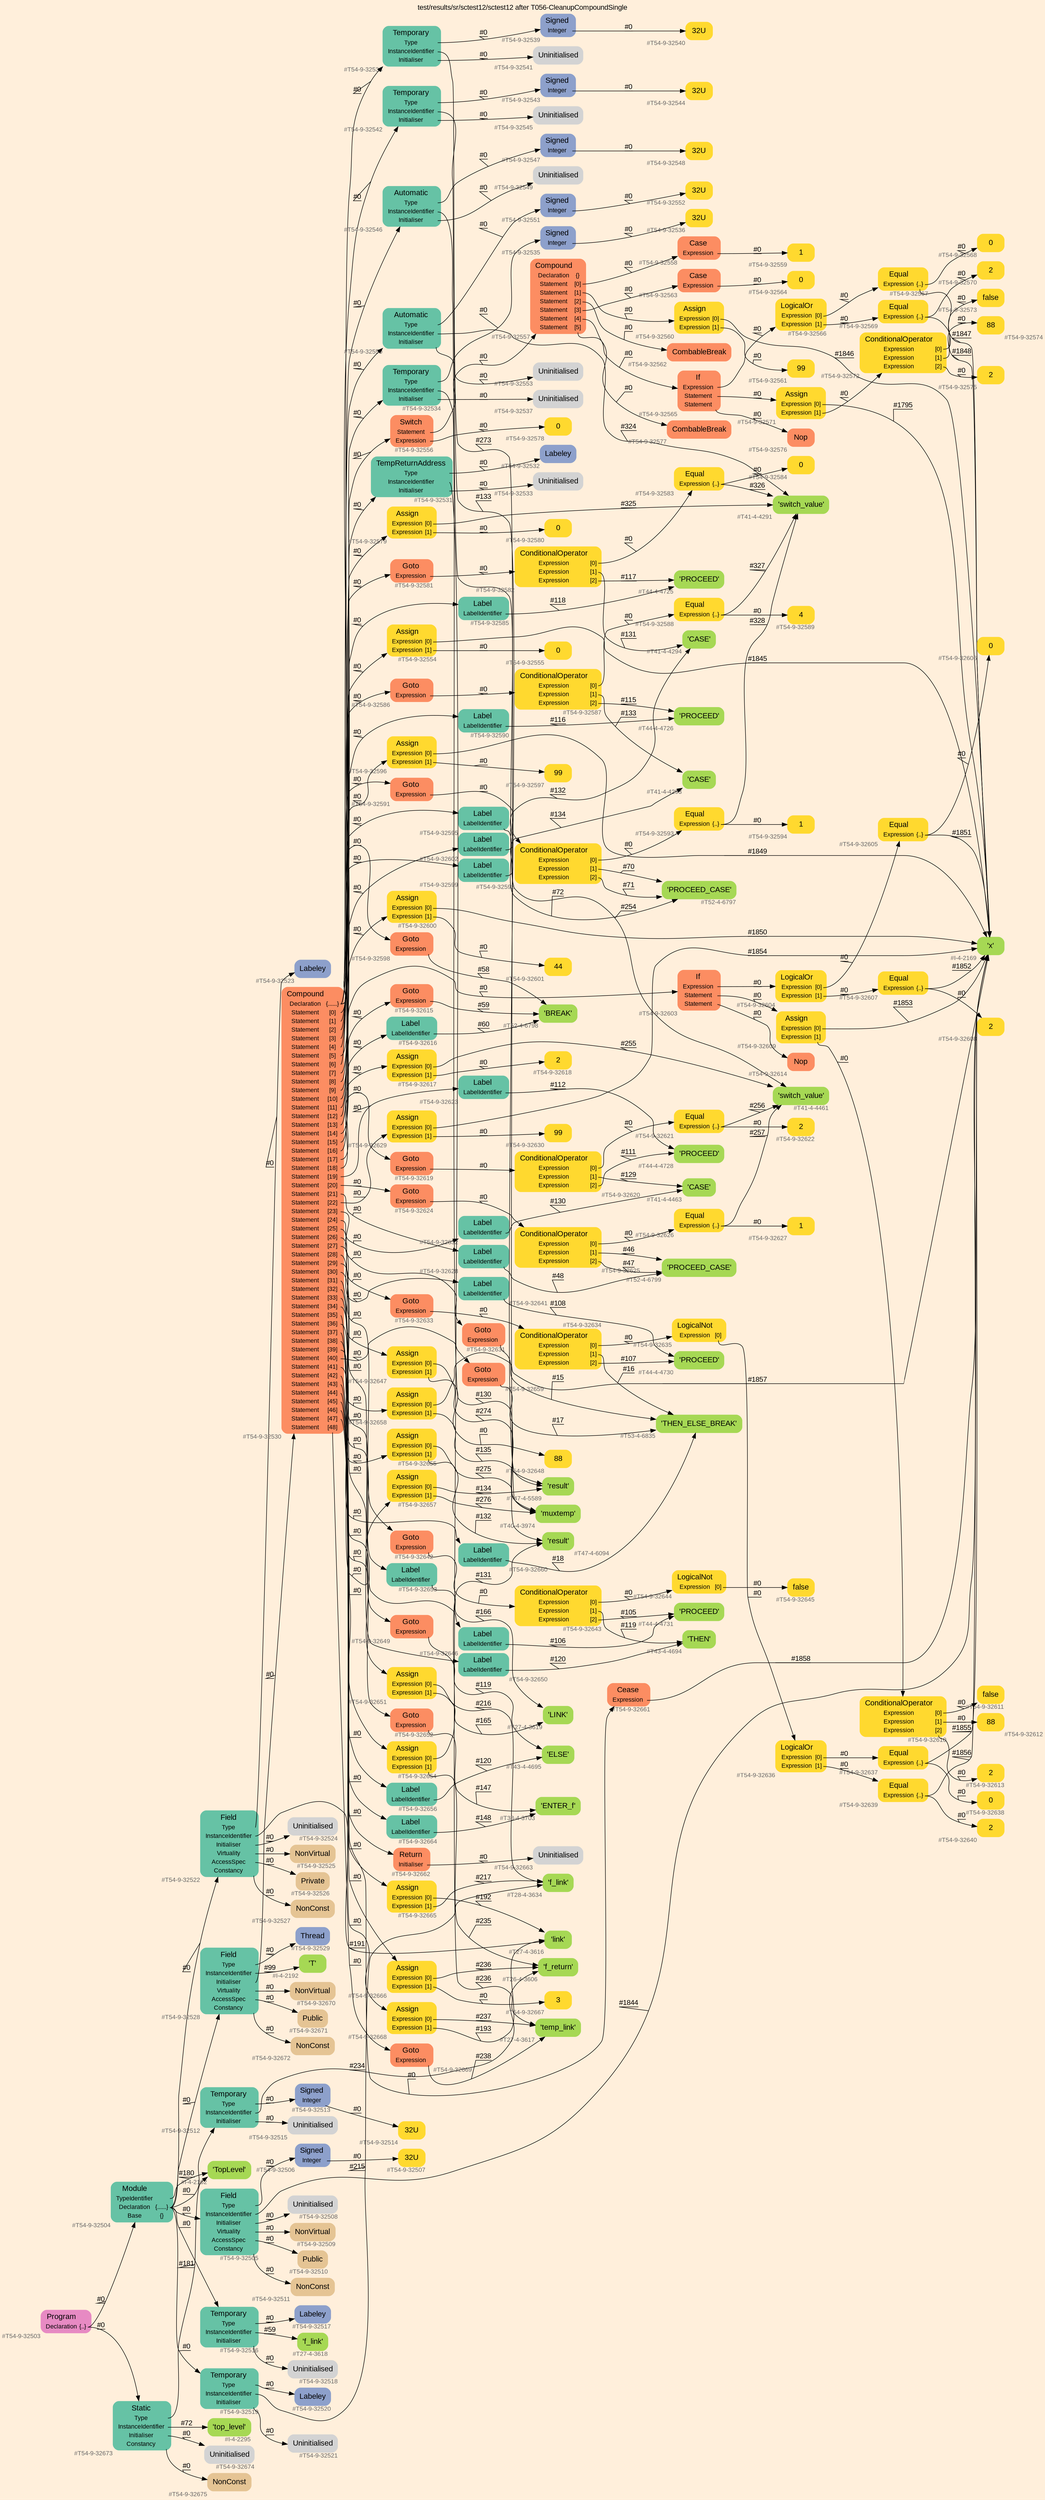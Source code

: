 digraph "test/results/sr/sctest12/sctest12 after T056-CleanupCompoundSingle" {
label = "test/results/sr/sctest12/sctest12 after T056-CleanupCompoundSingle"
labelloc = t
graph [
    rankdir = "LR"
    ranksep = 0.3
    bgcolor = antiquewhite1
    color = black
    fontcolor = black
    fontname = "Arial"
];
node [
    fontname = "Arial"
];
edge [
    fontname = "Arial"
];

// -------------------- node figure --------------------
// -------- block #T54-9-32503 ----------
"#T54-9-32503" [
    fillcolor = "/set28/4"
    xlabel = "#T54-9-32503"
    fontsize = "12"
    fontcolor = grey40
    shape = "plaintext"
    label = <<TABLE BORDER="0" CELLBORDER="0" CELLSPACING="0">
     <TR><TD><FONT COLOR="black" POINT-SIZE="15">Program</FONT></TD></TR>
     <TR><TD><FONT COLOR="black" POINT-SIZE="12">Declaration</FONT></TD><TD PORT="port0"><FONT COLOR="black" POINT-SIZE="12">{..}</FONT></TD></TR>
    </TABLE>>
    style = "rounded,filled"
];

// -------- block #T54-9-32504 ----------
"#T54-9-32504" [
    fillcolor = "/set28/1"
    xlabel = "#T54-9-32504"
    fontsize = "12"
    fontcolor = grey40
    shape = "plaintext"
    label = <<TABLE BORDER="0" CELLBORDER="0" CELLSPACING="0">
     <TR><TD><FONT COLOR="black" POINT-SIZE="15">Module</FONT></TD></TR>
     <TR><TD><FONT COLOR="black" POINT-SIZE="12">TypeIdentifier</FONT></TD><TD PORT="port0"></TD></TR>
     <TR><TD><FONT COLOR="black" POINT-SIZE="12">Declaration</FONT></TD><TD PORT="port1"><FONT COLOR="black" POINT-SIZE="12">{......}</FONT></TD></TR>
     <TR><TD><FONT COLOR="black" POINT-SIZE="12">Base</FONT></TD><TD PORT="port2"><FONT COLOR="black" POINT-SIZE="12">{}</FONT></TD></TR>
    </TABLE>>
    style = "rounded,filled"
];

// -------- block #I-4-2162 ----------
"#I-4-2162" [
    fillcolor = "/set28/5"
    xlabel = "#I-4-2162"
    fontsize = "12"
    fontcolor = grey40
    shape = "plaintext"
    label = <<TABLE BORDER="0" CELLBORDER="0" CELLSPACING="0">
     <TR><TD><FONT COLOR="black" POINT-SIZE="15">'TopLevel'</FONT></TD></TR>
    </TABLE>>
    style = "rounded,filled"
];

// -------- block #T54-9-32505 ----------
"#T54-9-32505" [
    fillcolor = "/set28/1"
    xlabel = "#T54-9-32505"
    fontsize = "12"
    fontcolor = grey40
    shape = "plaintext"
    label = <<TABLE BORDER="0" CELLBORDER="0" CELLSPACING="0">
     <TR><TD><FONT COLOR="black" POINT-SIZE="15">Field</FONT></TD></TR>
     <TR><TD><FONT COLOR="black" POINT-SIZE="12">Type</FONT></TD><TD PORT="port0"></TD></TR>
     <TR><TD><FONT COLOR="black" POINT-SIZE="12">InstanceIdentifier</FONT></TD><TD PORT="port1"></TD></TR>
     <TR><TD><FONT COLOR="black" POINT-SIZE="12">Initialiser</FONT></TD><TD PORT="port2"></TD></TR>
     <TR><TD><FONT COLOR="black" POINT-SIZE="12">Virtuality</FONT></TD><TD PORT="port3"></TD></TR>
     <TR><TD><FONT COLOR="black" POINT-SIZE="12">AccessSpec</FONT></TD><TD PORT="port4"></TD></TR>
     <TR><TD><FONT COLOR="black" POINT-SIZE="12">Constancy</FONT></TD><TD PORT="port5"></TD></TR>
    </TABLE>>
    style = "rounded,filled"
];

// -------- block #T54-9-32506 ----------
"#T54-9-32506" [
    fillcolor = "/set28/3"
    xlabel = "#T54-9-32506"
    fontsize = "12"
    fontcolor = grey40
    shape = "plaintext"
    label = <<TABLE BORDER="0" CELLBORDER="0" CELLSPACING="0">
     <TR><TD><FONT COLOR="black" POINT-SIZE="15">Signed</FONT></TD></TR>
     <TR><TD><FONT COLOR="black" POINT-SIZE="12">Integer</FONT></TD><TD PORT="port0"></TD></TR>
    </TABLE>>
    style = "rounded,filled"
];

// -------- block #T54-9-32507 ----------
"#T54-9-32507" [
    fillcolor = "/set28/6"
    xlabel = "#T54-9-32507"
    fontsize = "12"
    fontcolor = grey40
    shape = "plaintext"
    label = <<TABLE BORDER="0" CELLBORDER="0" CELLSPACING="0">
     <TR><TD><FONT COLOR="black" POINT-SIZE="15">32U</FONT></TD></TR>
    </TABLE>>
    style = "rounded,filled"
];

// -------- block #I-4-2169 ----------
"#I-4-2169" [
    fillcolor = "/set28/5"
    xlabel = "#I-4-2169"
    fontsize = "12"
    fontcolor = grey40
    shape = "plaintext"
    label = <<TABLE BORDER="0" CELLBORDER="0" CELLSPACING="0">
     <TR><TD><FONT COLOR="black" POINT-SIZE="15">'x'</FONT></TD></TR>
    </TABLE>>
    style = "rounded,filled"
];

// -------- block #T54-9-32508 ----------
"#T54-9-32508" [
    xlabel = "#T54-9-32508"
    fontsize = "12"
    fontcolor = grey40
    shape = "plaintext"
    label = <<TABLE BORDER="0" CELLBORDER="0" CELLSPACING="0">
     <TR><TD><FONT COLOR="black" POINT-SIZE="15">Uninitialised</FONT></TD></TR>
    </TABLE>>
    style = "rounded,filled"
];

// -------- block #T54-9-32509 ----------
"#T54-9-32509" [
    fillcolor = "/set28/7"
    xlabel = "#T54-9-32509"
    fontsize = "12"
    fontcolor = grey40
    shape = "plaintext"
    label = <<TABLE BORDER="0" CELLBORDER="0" CELLSPACING="0">
     <TR><TD><FONT COLOR="black" POINT-SIZE="15">NonVirtual</FONT></TD></TR>
    </TABLE>>
    style = "rounded,filled"
];

// -------- block #T54-9-32510 ----------
"#T54-9-32510" [
    fillcolor = "/set28/7"
    xlabel = "#T54-9-32510"
    fontsize = "12"
    fontcolor = grey40
    shape = "plaintext"
    label = <<TABLE BORDER="0" CELLBORDER="0" CELLSPACING="0">
     <TR><TD><FONT COLOR="black" POINT-SIZE="15">Public</FONT></TD></TR>
    </TABLE>>
    style = "rounded,filled"
];

// -------- block #T54-9-32511 ----------
"#T54-9-32511" [
    fillcolor = "/set28/7"
    xlabel = "#T54-9-32511"
    fontsize = "12"
    fontcolor = grey40
    shape = "plaintext"
    label = <<TABLE BORDER="0" CELLBORDER="0" CELLSPACING="0">
     <TR><TD><FONT COLOR="black" POINT-SIZE="15">NonConst</FONT></TD></TR>
    </TABLE>>
    style = "rounded,filled"
];

// -------- block #T54-9-32512 ----------
"#T54-9-32512" [
    fillcolor = "/set28/1"
    xlabel = "#T54-9-32512"
    fontsize = "12"
    fontcolor = grey40
    shape = "plaintext"
    label = <<TABLE BORDER="0" CELLBORDER="0" CELLSPACING="0">
     <TR><TD><FONT COLOR="black" POINT-SIZE="15">Temporary</FONT></TD></TR>
     <TR><TD><FONT COLOR="black" POINT-SIZE="12">Type</FONT></TD><TD PORT="port0"></TD></TR>
     <TR><TD><FONT COLOR="black" POINT-SIZE="12">InstanceIdentifier</FONT></TD><TD PORT="port1"></TD></TR>
     <TR><TD><FONT COLOR="black" POINT-SIZE="12">Initialiser</FONT></TD><TD PORT="port2"></TD></TR>
    </TABLE>>
    style = "rounded,filled"
];

// -------- block #T54-9-32513 ----------
"#T54-9-32513" [
    fillcolor = "/set28/3"
    xlabel = "#T54-9-32513"
    fontsize = "12"
    fontcolor = grey40
    shape = "plaintext"
    label = <<TABLE BORDER="0" CELLBORDER="0" CELLSPACING="0">
     <TR><TD><FONT COLOR="black" POINT-SIZE="15">Signed</FONT></TD></TR>
     <TR><TD><FONT COLOR="black" POINT-SIZE="12">Integer</FONT></TD><TD PORT="port0"></TD></TR>
    </TABLE>>
    style = "rounded,filled"
];

// -------- block #T54-9-32514 ----------
"#T54-9-32514" [
    fillcolor = "/set28/6"
    xlabel = "#T54-9-32514"
    fontsize = "12"
    fontcolor = grey40
    shape = "plaintext"
    label = <<TABLE BORDER="0" CELLBORDER="0" CELLSPACING="0">
     <TR><TD><FONT COLOR="black" POINT-SIZE="15">32U</FONT></TD></TR>
    </TABLE>>
    style = "rounded,filled"
];

// -------- block #T26-4-3606 ----------
"#T26-4-3606" [
    fillcolor = "/set28/5"
    xlabel = "#T26-4-3606"
    fontsize = "12"
    fontcolor = grey40
    shape = "plaintext"
    label = <<TABLE BORDER="0" CELLBORDER="0" CELLSPACING="0">
     <TR><TD><FONT COLOR="black" POINT-SIZE="15">'f_return'</FONT></TD></TR>
    </TABLE>>
    style = "rounded,filled"
];

// -------- block #T54-9-32515 ----------
"#T54-9-32515" [
    xlabel = "#T54-9-32515"
    fontsize = "12"
    fontcolor = grey40
    shape = "plaintext"
    label = <<TABLE BORDER="0" CELLBORDER="0" CELLSPACING="0">
     <TR><TD><FONT COLOR="black" POINT-SIZE="15">Uninitialised</FONT></TD></TR>
    </TABLE>>
    style = "rounded,filled"
];

// -------- block #T54-9-32516 ----------
"#T54-9-32516" [
    fillcolor = "/set28/1"
    xlabel = "#T54-9-32516"
    fontsize = "12"
    fontcolor = grey40
    shape = "plaintext"
    label = <<TABLE BORDER="0" CELLBORDER="0" CELLSPACING="0">
     <TR><TD><FONT COLOR="black" POINT-SIZE="15">Temporary</FONT></TD></TR>
     <TR><TD><FONT COLOR="black" POINT-SIZE="12">Type</FONT></TD><TD PORT="port0"></TD></TR>
     <TR><TD><FONT COLOR="black" POINT-SIZE="12">InstanceIdentifier</FONT></TD><TD PORT="port1"></TD></TR>
     <TR><TD><FONT COLOR="black" POINT-SIZE="12">Initialiser</FONT></TD><TD PORT="port2"></TD></TR>
    </TABLE>>
    style = "rounded,filled"
];

// -------- block #T54-9-32517 ----------
"#T54-9-32517" [
    fillcolor = "/set28/3"
    xlabel = "#T54-9-32517"
    fontsize = "12"
    fontcolor = grey40
    shape = "plaintext"
    label = <<TABLE BORDER="0" CELLBORDER="0" CELLSPACING="0">
     <TR><TD><FONT COLOR="black" POINT-SIZE="15">Labeley</FONT></TD></TR>
    </TABLE>>
    style = "rounded,filled"
];

// -------- block #T27-4-3618 ----------
"#T27-4-3618" [
    fillcolor = "/set28/5"
    xlabel = "#T27-4-3618"
    fontsize = "12"
    fontcolor = grey40
    shape = "plaintext"
    label = <<TABLE BORDER="0" CELLBORDER="0" CELLSPACING="0">
     <TR><TD><FONT COLOR="black" POINT-SIZE="15">'f_link'</FONT></TD></TR>
    </TABLE>>
    style = "rounded,filled"
];

// -------- block #T54-9-32518 ----------
"#T54-9-32518" [
    xlabel = "#T54-9-32518"
    fontsize = "12"
    fontcolor = grey40
    shape = "plaintext"
    label = <<TABLE BORDER="0" CELLBORDER="0" CELLSPACING="0">
     <TR><TD><FONT COLOR="black" POINT-SIZE="15">Uninitialised</FONT></TD></TR>
    </TABLE>>
    style = "rounded,filled"
];

// -------- block #T54-9-32519 ----------
"#T54-9-32519" [
    fillcolor = "/set28/1"
    xlabel = "#T54-9-32519"
    fontsize = "12"
    fontcolor = grey40
    shape = "plaintext"
    label = <<TABLE BORDER="0" CELLBORDER="0" CELLSPACING="0">
     <TR><TD><FONT COLOR="black" POINT-SIZE="15">Temporary</FONT></TD></TR>
     <TR><TD><FONT COLOR="black" POINT-SIZE="12">Type</FONT></TD><TD PORT="port0"></TD></TR>
     <TR><TD><FONT COLOR="black" POINT-SIZE="12">InstanceIdentifier</FONT></TD><TD PORT="port1"></TD></TR>
     <TR><TD><FONT COLOR="black" POINT-SIZE="12">Initialiser</FONT></TD><TD PORT="port2"></TD></TR>
    </TABLE>>
    style = "rounded,filled"
];

// -------- block #T54-9-32520 ----------
"#T54-9-32520" [
    fillcolor = "/set28/3"
    xlabel = "#T54-9-32520"
    fontsize = "12"
    fontcolor = grey40
    shape = "plaintext"
    label = <<TABLE BORDER="0" CELLBORDER="0" CELLSPACING="0">
     <TR><TD><FONT COLOR="black" POINT-SIZE="15">Labeley</FONT></TD></TR>
    </TABLE>>
    style = "rounded,filled"
];

// -------- block #T28-4-3634 ----------
"#T28-4-3634" [
    fillcolor = "/set28/5"
    xlabel = "#T28-4-3634"
    fontsize = "12"
    fontcolor = grey40
    shape = "plaintext"
    label = <<TABLE BORDER="0" CELLBORDER="0" CELLSPACING="0">
     <TR><TD><FONT COLOR="black" POINT-SIZE="15">'f_link'</FONT></TD></TR>
    </TABLE>>
    style = "rounded,filled"
];

// -------- block #T54-9-32521 ----------
"#T54-9-32521" [
    xlabel = "#T54-9-32521"
    fontsize = "12"
    fontcolor = grey40
    shape = "plaintext"
    label = <<TABLE BORDER="0" CELLBORDER="0" CELLSPACING="0">
     <TR><TD><FONT COLOR="black" POINT-SIZE="15">Uninitialised</FONT></TD></TR>
    </TABLE>>
    style = "rounded,filled"
];

// -------- block #T54-9-32522 ----------
"#T54-9-32522" [
    fillcolor = "/set28/1"
    xlabel = "#T54-9-32522"
    fontsize = "12"
    fontcolor = grey40
    shape = "plaintext"
    label = <<TABLE BORDER="0" CELLBORDER="0" CELLSPACING="0">
     <TR><TD><FONT COLOR="black" POINT-SIZE="15">Field</FONT></TD></TR>
     <TR><TD><FONT COLOR="black" POINT-SIZE="12">Type</FONT></TD><TD PORT="port0"></TD></TR>
     <TR><TD><FONT COLOR="black" POINT-SIZE="12">InstanceIdentifier</FONT></TD><TD PORT="port1"></TD></TR>
     <TR><TD><FONT COLOR="black" POINT-SIZE="12">Initialiser</FONT></TD><TD PORT="port2"></TD></TR>
     <TR><TD><FONT COLOR="black" POINT-SIZE="12">Virtuality</FONT></TD><TD PORT="port3"></TD></TR>
     <TR><TD><FONT COLOR="black" POINT-SIZE="12">AccessSpec</FONT></TD><TD PORT="port4"></TD></TR>
     <TR><TD><FONT COLOR="black" POINT-SIZE="12">Constancy</FONT></TD><TD PORT="port5"></TD></TR>
    </TABLE>>
    style = "rounded,filled"
];

// -------- block #T54-9-32523 ----------
"#T54-9-32523" [
    fillcolor = "/set28/3"
    xlabel = "#T54-9-32523"
    fontsize = "12"
    fontcolor = grey40
    shape = "plaintext"
    label = <<TABLE BORDER="0" CELLBORDER="0" CELLSPACING="0">
     <TR><TD><FONT COLOR="black" POINT-SIZE="15">Labeley</FONT></TD></TR>
    </TABLE>>
    style = "rounded,filled"
];

// -------- block #T27-4-3616 ----------
"#T27-4-3616" [
    fillcolor = "/set28/5"
    xlabel = "#T27-4-3616"
    fontsize = "12"
    fontcolor = grey40
    shape = "plaintext"
    label = <<TABLE BORDER="0" CELLBORDER="0" CELLSPACING="0">
     <TR><TD><FONT COLOR="black" POINT-SIZE="15">'link'</FONT></TD></TR>
    </TABLE>>
    style = "rounded,filled"
];

// -------- block #T54-9-32524 ----------
"#T54-9-32524" [
    xlabel = "#T54-9-32524"
    fontsize = "12"
    fontcolor = grey40
    shape = "plaintext"
    label = <<TABLE BORDER="0" CELLBORDER="0" CELLSPACING="0">
     <TR><TD><FONT COLOR="black" POINT-SIZE="15">Uninitialised</FONT></TD></TR>
    </TABLE>>
    style = "rounded,filled"
];

// -------- block #T54-9-32525 ----------
"#T54-9-32525" [
    fillcolor = "/set28/7"
    xlabel = "#T54-9-32525"
    fontsize = "12"
    fontcolor = grey40
    shape = "plaintext"
    label = <<TABLE BORDER="0" CELLBORDER="0" CELLSPACING="0">
     <TR><TD><FONT COLOR="black" POINT-SIZE="15">NonVirtual</FONT></TD></TR>
    </TABLE>>
    style = "rounded,filled"
];

// -------- block #T54-9-32526 ----------
"#T54-9-32526" [
    fillcolor = "/set28/7"
    xlabel = "#T54-9-32526"
    fontsize = "12"
    fontcolor = grey40
    shape = "plaintext"
    label = <<TABLE BORDER="0" CELLBORDER="0" CELLSPACING="0">
     <TR><TD><FONT COLOR="black" POINT-SIZE="15">Private</FONT></TD></TR>
    </TABLE>>
    style = "rounded,filled"
];

// -------- block #T54-9-32527 ----------
"#T54-9-32527" [
    fillcolor = "/set28/7"
    xlabel = "#T54-9-32527"
    fontsize = "12"
    fontcolor = grey40
    shape = "plaintext"
    label = <<TABLE BORDER="0" CELLBORDER="0" CELLSPACING="0">
     <TR><TD><FONT COLOR="black" POINT-SIZE="15">NonConst</FONT></TD></TR>
    </TABLE>>
    style = "rounded,filled"
];

// -------- block #T54-9-32528 ----------
"#T54-9-32528" [
    fillcolor = "/set28/1"
    xlabel = "#T54-9-32528"
    fontsize = "12"
    fontcolor = grey40
    shape = "plaintext"
    label = <<TABLE BORDER="0" CELLBORDER="0" CELLSPACING="0">
     <TR><TD><FONT COLOR="black" POINT-SIZE="15">Field</FONT></TD></TR>
     <TR><TD><FONT COLOR="black" POINT-SIZE="12">Type</FONT></TD><TD PORT="port0"></TD></TR>
     <TR><TD><FONT COLOR="black" POINT-SIZE="12">InstanceIdentifier</FONT></TD><TD PORT="port1"></TD></TR>
     <TR><TD><FONT COLOR="black" POINT-SIZE="12">Initialiser</FONT></TD><TD PORT="port2"></TD></TR>
     <TR><TD><FONT COLOR="black" POINT-SIZE="12">Virtuality</FONT></TD><TD PORT="port3"></TD></TR>
     <TR><TD><FONT COLOR="black" POINT-SIZE="12">AccessSpec</FONT></TD><TD PORT="port4"></TD></TR>
     <TR><TD><FONT COLOR="black" POINT-SIZE="12">Constancy</FONT></TD><TD PORT="port5"></TD></TR>
    </TABLE>>
    style = "rounded,filled"
];

// -------- block #T54-9-32529 ----------
"#T54-9-32529" [
    fillcolor = "/set28/3"
    xlabel = "#T54-9-32529"
    fontsize = "12"
    fontcolor = grey40
    shape = "plaintext"
    label = <<TABLE BORDER="0" CELLBORDER="0" CELLSPACING="0">
     <TR><TD><FONT COLOR="black" POINT-SIZE="15">Thread</FONT></TD></TR>
    </TABLE>>
    style = "rounded,filled"
];

// -------- block #I-4-2192 ----------
"#I-4-2192" [
    fillcolor = "/set28/5"
    xlabel = "#I-4-2192"
    fontsize = "12"
    fontcolor = grey40
    shape = "plaintext"
    label = <<TABLE BORDER="0" CELLBORDER="0" CELLSPACING="0">
     <TR><TD><FONT COLOR="black" POINT-SIZE="15">'T'</FONT></TD></TR>
    </TABLE>>
    style = "rounded,filled"
];

// -------- block #T54-9-32530 ----------
"#T54-9-32530" [
    fillcolor = "/set28/2"
    xlabel = "#T54-9-32530"
    fontsize = "12"
    fontcolor = grey40
    shape = "plaintext"
    label = <<TABLE BORDER="0" CELLBORDER="0" CELLSPACING="0">
     <TR><TD><FONT COLOR="black" POINT-SIZE="15">Compound</FONT></TD></TR>
     <TR><TD><FONT COLOR="black" POINT-SIZE="12">Declaration</FONT></TD><TD PORT="port0"><FONT COLOR="black" POINT-SIZE="12">{......}</FONT></TD></TR>
     <TR><TD><FONT COLOR="black" POINT-SIZE="12">Statement</FONT></TD><TD PORT="port1"><FONT COLOR="black" POINT-SIZE="12">[0]</FONT></TD></TR>
     <TR><TD><FONT COLOR="black" POINT-SIZE="12">Statement</FONT></TD><TD PORT="port2"><FONT COLOR="black" POINT-SIZE="12">[1]</FONT></TD></TR>
     <TR><TD><FONT COLOR="black" POINT-SIZE="12">Statement</FONT></TD><TD PORT="port3"><FONT COLOR="black" POINT-SIZE="12">[2]</FONT></TD></TR>
     <TR><TD><FONT COLOR="black" POINT-SIZE="12">Statement</FONT></TD><TD PORT="port4"><FONT COLOR="black" POINT-SIZE="12">[3]</FONT></TD></TR>
     <TR><TD><FONT COLOR="black" POINT-SIZE="12">Statement</FONT></TD><TD PORT="port5"><FONT COLOR="black" POINT-SIZE="12">[4]</FONT></TD></TR>
     <TR><TD><FONT COLOR="black" POINT-SIZE="12">Statement</FONT></TD><TD PORT="port6"><FONT COLOR="black" POINT-SIZE="12">[5]</FONT></TD></TR>
     <TR><TD><FONT COLOR="black" POINT-SIZE="12">Statement</FONT></TD><TD PORT="port7"><FONT COLOR="black" POINT-SIZE="12">[6]</FONT></TD></TR>
     <TR><TD><FONT COLOR="black" POINT-SIZE="12">Statement</FONT></TD><TD PORT="port8"><FONT COLOR="black" POINT-SIZE="12">[7]</FONT></TD></TR>
     <TR><TD><FONT COLOR="black" POINT-SIZE="12">Statement</FONT></TD><TD PORT="port9"><FONT COLOR="black" POINT-SIZE="12">[8]</FONT></TD></TR>
     <TR><TD><FONT COLOR="black" POINT-SIZE="12">Statement</FONT></TD><TD PORT="port10"><FONT COLOR="black" POINT-SIZE="12">[9]</FONT></TD></TR>
     <TR><TD><FONT COLOR="black" POINT-SIZE="12">Statement</FONT></TD><TD PORT="port11"><FONT COLOR="black" POINT-SIZE="12">[10]</FONT></TD></TR>
     <TR><TD><FONT COLOR="black" POINT-SIZE="12">Statement</FONT></TD><TD PORT="port12"><FONT COLOR="black" POINT-SIZE="12">[11]</FONT></TD></TR>
     <TR><TD><FONT COLOR="black" POINT-SIZE="12">Statement</FONT></TD><TD PORT="port13"><FONT COLOR="black" POINT-SIZE="12">[12]</FONT></TD></TR>
     <TR><TD><FONT COLOR="black" POINT-SIZE="12">Statement</FONT></TD><TD PORT="port14"><FONT COLOR="black" POINT-SIZE="12">[13]</FONT></TD></TR>
     <TR><TD><FONT COLOR="black" POINT-SIZE="12">Statement</FONT></TD><TD PORT="port15"><FONT COLOR="black" POINT-SIZE="12">[14]</FONT></TD></TR>
     <TR><TD><FONT COLOR="black" POINT-SIZE="12">Statement</FONT></TD><TD PORT="port16"><FONT COLOR="black" POINT-SIZE="12">[15]</FONT></TD></TR>
     <TR><TD><FONT COLOR="black" POINT-SIZE="12">Statement</FONT></TD><TD PORT="port17"><FONT COLOR="black" POINT-SIZE="12">[16]</FONT></TD></TR>
     <TR><TD><FONT COLOR="black" POINT-SIZE="12">Statement</FONT></TD><TD PORT="port18"><FONT COLOR="black" POINT-SIZE="12">[17]</FONT></TD></TR>
     <TR><TD><FONT COLOR="black" POINT-SIZE="12">Statement</FONT></TD><TD PORT="port19"><FONT COLOR="black" POINT-SIZE="12">[18]</FONT></TD></TR>
     <TR><TD><FONT COLOR="black" POINT-SIZE="12">Statement</FONT></TD><TD PORT="port20"><FONT COLOR="black" POINT-SIZE="12">[19]</FONT></TD></TR>
     <TR><TD><FONT COLOR="black" POINT-SIZE="12">Statement</FONT></TD><TD PORT="port21"><FONT COLOR="black" POINT-SIZE="12">[20]</FONT></TD></TR>
     <TR><TD><FONT COLOR="black" POINT-SIZE="12">Statement</FONT></TD><TD PORT="port22"><FONT COLOR="black" POINT-SIZE="12">[21]</FONT></TD></TR>
     <TR><TD><FONT COLOR="black" POINT-SIZE="12">Statement</FONT></TD><TD PORT="port23"><FONT COLOR="black" POINT-SIZE="12">[22]</FONT></TD></TR>
     <TR><TD><FONT COLOR="black" POINT-SIZE="12">Statement</FONT></TD><TD PORT="port24"><FONT COLOR="black" POINT-SIZE="12">[23]</FONT></TD></TR>
     <TR><TD><FONT COLOR="black" POINT-SIZE="12">Statement</FONT></TD><TD PORT="port25"><FONT COLOR="black" POINT-SIZE="12">[24]</FONT></TD></TR>
     <TR><TD><FONT COLOR="black" POINT-SIZE="12">Statement</FONT></TD><TD PORT="port26"><FONT COLOR="black" POINT-SIZE="12">[25]</FONT></TD></TR>
     <TR><TD><FONT COLOR="black" POINT-SIZE="12">Statement</FONT></TD><TD PORT="port27"><FONT COLOR="black" POINT-SIZE="12">[26]</FONT></TD></TR>
     <TR><TD><FONT COLOR="black" POINT-SIZE="12">Statement</FONT></TD><TD PORT="port28"><FONT COLOR="black" POINT-SIZE="12">[27]</FONT></TD></TR>
     <TR><TD><FONT COLOR="black" POINT-SIZE="12">Statement</FONT></TD><TD PORT="port29"><FONT COLOR="black" POINT-SIZE="12">[28]</FONT></TD></TR>
     <TR><TD><FONT COLOR="black" POINT-SIZE="12">Statement</FONT></TD><TD PORT="port30"><FONT COLOR="black" POINT-SIZE="12">[29]</FONT></TD></TR>
     <TR><TD><FONT COLOR="black" POINT-SIZE="12">Statement</FONT></TD><TD PORT="port31"><FONT COLOR="black" POINT-SIZE="12">[30]</FONT></TD></TR>
     <TR><TD><FONT COLOR="black" POINT-SIZE="12">Statement</FONT></TD><TD PORT="port32"><FONT COLOR="black" POINT-SIZE="12">[31]</FONT></TD></TR>
     <TR><TD><FONT COLOR="black" POINT-SIZE="12">Statement</FONT></TD><TD PORT="port33"><FONT COLOR="black" POINT-SIZE="12">[32]</FONT></TD></TR>
     <TR><TD><FONT COLOR="black" POINT-SIZE="12">Statement</FONT></TD><TD PORT="port34"><FONT COLOR="black" POINT-SIZE="12">[33]</FONT></TD></TR>
     <TR><TD><FONT COLOR="black" POINT-SIZE="12">Statement</FONT></TD><TD PORT="port35"><FONT COLOR="black" POINT-SIZE="12">[34]</FONT></TD></TR>
     <TR><TD><FONT COLOR="black" POINT-SIZE="12">Statement</FONT></TD><TD PORT="port36"><FONT COLOR="black" POINT-SIZE="12">[35]</FONT></TD></TR>
     <TR><TD><FONT COLOR="black" POINT-SIZE="12">Statement</FONT></TD><TD PORT="port37"><FONT COLOR="black" POINT-SIZE="12">[36]</FONT></TD></TR>
     <TR><TD><FONT COLOR="black" POINT-SIZE="12">Statement</FONT></TD><TD PORT="port38"><FONT COLOR="black" POINT-SIZE="12">[37]</FONT></TD></TR>
     <TR><TD><FONT COLOR="black" POINT-SIZE="12">Statement</FONT></TD><TD PORT="port39"><FONT COLOR="black" POINT-SIZE="12">[38]</FONT></TD></TR>
     <TR><TD><FONT COLOR="black" POINT-SIZE="12">Statement</FONT></TD><TD PORT="port40"><FONT COLOR="black" POINT-SIZE="12">[39]</FONT></TD></TR>
     <TR><TD><FONT COLOR="black" POINT-SIZE="12">Statement</FONT></TD><TD PORT="port41"><FONT COLOR="black" POINT-SIZE="12">[40]</FONT></TD></TR>
     <TR><TD><FONT COLOR="black" POINT-SIZE="12">Statement</FONT></TD><TD PORT="port42"><FONT COLOR="black" POINT-SIZE="12">[41]</FONT></TD></TR>
     <TR><TD><FONT COLOR="black" POINT-SIZE="12">Statement</FONT></TD><TD PORT="port43"><FONT COLOR="black" POINT-SIZE="12">[42]</FONT></TD></TR>
     <TR><TD><FONT COLOR="black" POINT-SIZE="12">Statement</FONT></TD><TD PORT="port44"><FONT COLOR="black" POINT-SIZE="12">[43]</FONT></TD></TR>
     <TR><TD><FONT COLOR="black" POINT-SIZE="12">Statement</FONT></TD><TD PORT="port45"><FONT COLOR="black" POINT-SIZE="12">[44]</FONT></TD></TR>
     <TR><TD><FONT COLOR="black" POINT-SIZE="12">Statement</FONT></TD><TD PORT="port46"><FONT COLOR="black" POINT-SIZE="12">[45]</FONT></TD></TR>
     <TR><TD><FONT COLOR="black" POINT-SIZE="12">Statement</FONT></TD><TD PORT="port47"><FONT COLOR="black" POINT-SIZE="12">[46]</FONT></TD></TR>
     <TR><TD><FONT COLOR="black" POINT-SIZE="12">Statement</FONT></TD><TD PORT="port48"><FONT COLOR="black" POINT-SIZE="12">[47]</FONT></TD></TR>
     <TR><TD><FONT COLOR="black" POINT-SIZE="12">Statement</FONT></TD><TD PORT="port49"><FONT COLOR="black" POINT-SIZE="12">[48]</FONT></TD></TR>
    </TABLE>>
    style = "rounded,filled"
];

// -------- block #T54-9-32531 ----------
"#T54-9-32531" [
    fillcolor = "/set28/1"
    xlabel = "#T54-9-32531"
    fontsize = "12"
    fontcolor = grey40
    shape = "plaintext"
    label = <<TABLE BORDER="0" CELLBORDER="0" CELLSPACING="0">
     <TR><TD><FONT COLOR="black" POINT-SIZE="15">TempReturnAddress</FONT></TD></TR>
     <TR><TD><FONT COLOR="black" POINT-SIZE="12">Type</FONT></TD><TD PORT="port0"></TD></TR>
     <TR><TD><FONT COLOR="black" POINT-SIZE="12">InstanceIdentifier</FONT></TD><TD PORT="port1"></TD></TR>
     <TR><TD><FONT COLOR="black" POINT-SIZE="12">Initialiser</FONT></TD><TD PORT="port2"></TD></TR>
    </TABLE>>
    style = "rounded,filled"
];

// -------- block #T54-9-32532 ----------
"#T54-9-32532" [
    fillcolor = "/set28/3"
    xlabel = "#T54-9-32532"
    fontsize = "12"
    fontcolor = grey40
    shape = "plaintext"
    label = <<TABLE BORDER="0" CELLBORDER="0" CELLSPACING="0">
     <TR><TD><FONT COLOR="black" POINT-SIZE="15">Labeley</FONT></TD></TR>
    </TABLE>>
    style = "rounded,filled"
];

// -------- block #T27-4-3617 ----------
"#T27-4-3617" [
    fillcolor = "/set28/5"
    xlabel = "#T27-4-3617"
    fontsize = "12"
    fontcolor = grey40
    shape = "plaintext"
    label = <<TABLE BORDER="0" CELLBORDER="0" CELLSPACING="0">
     <TR><TD><FONT COLOR="black" POINT-SIZE="15">'temp_link'</FONT></TD></TR>
    </TABLE>>
    style = "rounded,filled"
];

// -------- block #T54-9-32533 ----------
"#T54-9-32533" [
    xlabel = "#T54-9-32533"
    fontsize = "12"
    fontcolor = grey40
    shape = "plaintext"
    label = <<TABLE BORDER="0" CELLBORDER="0" CELLSPACING="0">
     <TR><TD><FONT COLOR="black" POINT-SIZE="15">Uninitialised</FONT></TD></TR>
    </TABLE>>
    style = "rounded,filled"
];

// -------- block #T54-9-32534 ----------
"#T54-9-32534" [
    fillcolor = "/set28/1"
    xlabel = "#T54-9-32534"
    fontsize = "12"
    fontcolor = grey40
    shape = "plaintext"
    label = <<TABLE BORDER="0" CELLBORDER="0" CELLSPACING="0">
     <TR><TD><FONT COLOR="black" POINT-SIZE="15">Temporary</FONT></TD></TR>
     <TR><TD><FONT COLOR="black" POINT-SIZE="12">Type</FONT></TD><TD PORT="port0"></TD></TR>
     <TR><TD><FONT COLOR="black" POINT-SIZE="12">InstanceIdentifier</FONT></TD><TD PORT="port1"></TD></TR>
     <TR><TD><FONT COLOR="black" POINT-SIZE="12">Initialiser</FONT></TD><TD PORT="port2"></TD></TR>
    </TABLE>>
    style = "rounded,filled"
];

// -------- block #T54-9-32535 ----------
"#T54-9-32535" [
    fillcolor = "/set28/3"
    xlabel = "#T54-9-32535"
    fontsize = "12"
    fontcolor = grey40
    shape = "plaintext"
    label = <<TABLE BORDER="0" CELLBORDER="0" CELLSPACING="0">
     <TR><TD><FONT COLOR="black" POINT-SIZE="15">Signed</FONT></TD></TR>
     <TR><TD><FONT COLOR="black" POINT-SIZE="12">Integer</FONT></TD><TD PORT="port0"></TD></TR>
    </TABLE>>
    style = "rounded,filled"
];

// -------- block #T54-9-32536 ----------
"#T54-9-32536" [
    fillcolor = "/set28/6"
    xlabel = "#T54-9-32536"
    fontsize = "12"
    fontcolor = grey40
    shape = "plaintext"
    label = <<TABLE BORDER="0" CELLBORDER="0" CELLSPACING="0">
     <TR><TD><FONT COLOR="black" POINT-SIZE="15">32U</FONT></TD></TR>
    </TABLE>>
    style = "rounded,filled"
];

// -------- block #T47-4-6094 ----------
"#T47-4-6094" [
    fillcolor = "/set28/5"
    xlabel = "#T47-4-6094"
    fontsize = "12"
    fontcolor = grey40
    shape = "plaintext"
    label = <<TABLE BORDER="0" CELLBORDER="0" CELLSPACING="0">
     <TR><TD><FONT COLOR="black" POINT-SIZE="15">'result'</FONT></TD></TR>
    </TABLE>>
    style = "rounded,filled"
];

// -------- block #T54-9-32537 ----------
"#T54-9-32537" [
    xlabel = "#T54-9-32537"
    fontsize = "12"
    fontcolor = grey40
    shape = "plaintext"
    label = <<TABLE BORDER="0" CELLBORDER="0" CELLSPACING="0">
     <TR><TD><FONT COLOR="black" POINT-SIZE="15">Uninitialised</FONT></TD></TR>
    </TABLE>>
    style = "rounded,filled"
];

// -------- block #T54-9-32538 ----------
"#T54-9-32538" [
    fillcolor = "/set28/1"
    xlabel = "#T54-9-32538"
    fontsize = "12"
    fontcolor = grey40
    shape = "plaintext"
    label = <<TABLE BORDER="0" CELLBORDER="0" CELLSPACING="0">
     <TR><TD><FONT COLOR="black" POINT-SIZE="15">Temporary</FONT></TD></TR>
     <TR><TD><FONT COLOR="black" POINT-SIZE="12">Type</FONT></TD><TD PORT="port0"></TD></TR>
     <TR><TD><FONT COLOR="black" POINT-SIZE="12">InstanceIdentifier</FONT></TD><TD PORT="port1"></TD></TR>
     <TR><TD><FONT COLOR="black" POINT-SIZE="12">Initialiser</FONT></TD><TD PORT="port2"></TD></TR>
    </TABLE>>
    style = "rounded,filled"
];

// -------- block #T54-9-32539 ----------
"#T54-9-32539" [
    fillcolor = "/set28/3"
    xlabel = "#T54-9-32539"
    fontsize = "12"
    fontcolor = grey40
    shape = "plaintext"
    label = <<TABLE BORDER="0" CELLBORDER="0" CELLSPACING="0">
     <TR><TD><FONT COLOR="black" POINT-SIZE="15">Signed</FONT></TD></TR>
     <TR><TD><FONT COLOR="black" POINT-SIZE="12">Integer</FONT></TD><TD PORT="port0"></TD></TR>
    </TABLE>>
    style = "rounded,filled"
];

// -------- block #T54-9-32540 ----------
"#T54-9-32540" [
    fillcolor = "/set28/6"
    xlabel = "#T54-9-32540"
    fontsize = "12"
    fontcolor = grey40
    shape = "plaintext"
    label = <<TABLE BORDER="0" CELLBORDER="0" CELLSPACING="0">
     <TR><TD><FONT COLOR="black" POINT-SIZE="15">32U</FONT></TD></TR>
    </TABLE>>
    style = "rounded,filled"
];

// -------- block #T40-4-3974 ----------
"#T40-4-3974" [
    fillcolor = "/set28/5"
    xlabel = "#T40-4-3974"
    fontsize = "12"
    fontcolor = grey40
    shape = "plaintext"
    label = <<TABLE BORDER="0" CELLBORDER="0" CELLSPACING="0">
     <TR><TD><FONT COLOR="black" POINT-SIZE="15">'muxtemp'</FONT></TD></TR>
    </TABLE>>
    style = "rounded,filled"
];

// -------- block #T54-9-32541 ----------
"#T54-9-32541" [
    xlabel = "#T54-9-32541"
    fontsize = "12"
    fontcolor = grey40
    shape = "plaintext"
    label = <<TABLE BORDER="0" CELLBORDER="0" CELLSPACING="0">
     <TR><TD><FONT COLOR="black" POINT-SIZE="15">Uninitialised</FONT></TD></TR>
    </TABLE>>
    style = "rounded,filled"
];

// -------- block #T54-9-32542 ----------
"#T54-9-32542" [
    fillcolor = "/set28/1"
    xlabel = "#T54-9-32542"
    fontsize = "12"
    fontcolor = grey40
    shape = "plaintext"
    label = <<TABLE BORDER="0" CELLBORDER="0" CELLSPACING="0">
     <TR><TD><FONT COLOR="black" POINT-SIZE="15">Temporary</FONT></TD></TR>
     <TR><TD><FONT COLOR="black" POINT-SIZE="12">Type</FONT></TD><TD PORT="port0"></TD></TR>
     <TR><TD><FONT COLOR="black" POINT-SIZE="12">InstanceIdentifier</FONT></TD><TD PORT="port1"></TD></TR>
     <TR><TD><FONT COLOR="black" POINT-SIZE="12">Initialiser</FONT></TD><TD PORT="port2"></TD></TR>
    </TABLE>>
    style = "rounded,filled"
];

// -------- block #T54-9-32543 ----------
"#T54-9-32543" [
    fillcolor = "/set28/3"
    xlabel = "#T54-9-32543"
    fontsize = "12"
    fontcolor = grey40
    shape = "plaintext"
    label = <<TABLE BORDER="0" CELLBORDER="0" CELLSPACING="0">
     <TR><TD><FONT COLOR="black" POINT-SIZE="15">Signed</FONT></TD></TR>
     <TR><TD><FONT COLOR="black" POINT-SIZE="12">Integer</FONT></TD><TD PORT="port0"></TD></TR>
    </TABLE>>
    style = "rounded,filled"
];

// -------- block #T54-9-32544 ----------
"#T54-9-32544" [
    fillcolor = "/set28/6"
    xlabel = "#T54-9-32544"
    fontsize = "12"
    fontcolor = grey40
    shape = "plaintext"
    label = <<TABLE BORDER="0" CELLBORDER="0" CELLSPACING="0">
     <TR><TD><FONT COLOR="black" POINT-SIZE="15">32U</FONT></TD></TR>
    </TABLE>>
    style = "rounded,filled"
];

// -------- block #T47-4-5589 ----------
"#T47-4-5589" [
    fillcolor = "/set28/5"
    xlabel = "#T47-4-5589"
    fontsize = "12"
    fontcolor = grey40
    shape = "plaintext"
    label = <<TABLE BORDER="0" CELLBORDER="0" CELLSPACING="0">
     <TR><TD><FONT COLOR="black" POINT-SIZE="15">'result'</FONT></TD></TR>
    </TABLE>>
    style = "rounded,filled"
];

// -------- block #T54-9-32545 ----------
"#T54-9-32545" [
    xlabel = "#T54-9-32545"
    fontsize = "12"
    fontcolor = grey40
    shape = "plaintext"
    label = <<TABLE BORDER="0" CELLBORDER="0" CELLSPACING="0">
     <TR><TD><FONT COLOR="black" POINT-SIZE="15">Uninitialised</FONT></TD></TR>
    </TABLE>>
    style = "rounded,filled"
];

// -------- block #T54-9-32546 ----------
"#T54-9-32546" [
    fillcolor = "/set28/1"
    xlabel = "#T54-9-32546"
    fontsize = "12"
    fontcolor = grey40
    shape = "plaintext"
    label = <<TABLE BORDER="0" CELLBORDER="0" CELLSPACING="0">
     <TR><TD><FONT COLOR="black" POINT-SIZE="15">Automatic</FONT></TD></TR>
     <TR><TD><FONT COLOR="black" POINT-SIZE="12">Type</FONT></TD><TD PORT="port0"></TD></TR>
     <TR><TD><FONT COLOR="black" POINT-SIZE="12">InstanceIdentifier</FONT></TD><TD PORT="port1"></TD></TR>
     <TR><TD><FONT COLOR="black" POINT-SIZE="12">Initialiser</FONT></TD><TD PORT="port2"></TD></TR>
    </TABLE>>
    style = "rounded,filled"
];

// -------- block #T54-9-32547 ----------
"#T54-9-32547" [
    fillcolor = "/set28/3"
    xlabel = "#T54-9-32547"
    fontsize = "12"
    fontcolor = grey40
    shape = "plaintext"
    label = <<TABLE BORDER="0" CELLBORDER="0" CELLSPACING="0">
     <TR><TD><FONT COLOR="black" POINT-SIZE="15">Signed</FONT></TD></TR>
     <TR><TD><FONT COLOR="black" POINT-SIZE="12">Integer</FONT></TD><TD PORT="port0"></TD></TR>
    </TABLE>>
    style = "rounded,filled"
];

// -------- block #T54-9-32548 ----------
"#T54-9-32548" [
    fillcolor = "/set28/6"
    xlabel = "#T54-9-32548"
    fontsize = "12"
    fontcolor = grey40
    shape = "plaintext"
    label = <<TABLE BORDER="0" CELLBORDER="0" CELLSPACING="0">
     <TR><TD><FONT COLOR="black" POINT-SIZE="15">32U</FONT></TD></TR>
    </TABLE>>
    style = "rounded,filled"
];

// -------- block #T41-4-4461 ----------
"#T41-4-4461" [
    fillcolor = "/set28/5"
    xlabel = "#T41-4-4461"
    fontsize = "12"
    fontcolor = grey40
    shape = "plaintext"
    label = <<TABLE BORDER="0" CELLBORDER="0" CELLSPACING="0">
     <TR><TD><FONT COLOR="black" POINT-SIZE="15">'switch_value'</FONT></TD></TR>
    </TABLE>>
    style = "rounded,filled"
];

// -------- block #T54-9-32549 ----------
"#T54-9-32549" [
    xlabel = "#T54-9-32549"
    fontsize = "12"
    fontcolor = grey40
    shape = "plaintext"
    label = <<TABLE BORDER="0" CELLBORDER="0" CELLSPACING="0">
     <TR><TD><FONT COLOR="black" POINT-SIZE="15">Uninitialised</FONT></TD></TR>
    </TABLE>>
    style = "rounded,filled"
];

// -------- block #T54-9-32550 ----------
"#T54-9-32550" [
    fillcolor = "/set28/1"
    xlabel = "#T54-9-32550"
    fontsize = "12"
    fontcolor = grey40
    shape = "plaintext"
    label = <<TABLE BORDER="0" CELLBORDER="0" CELLSPACING="0">
     <TR><TD><FONT COLOR="black" POINT-SIZE="15">Automatic</FONT></TD></TR>
     <TR><TD><FONT COLOR="black" POINT-SIZE="12">Type</FONT></TD><TD PORT="port0"></TD></TR>
     <TR><TD><FONT COLOR="black" POINT-SIZE="12">InstanceIdentifier</FONT></TD><TD PORT="port1"></TD></TR>
     <TR><TD><FONT COLOR="black" POINT-SIZE="12">Initialiser</FONT></TD><TD PORT="port2"></TD></TR>
    </TABLE>>
    style = "rounded,filled"
];

// -------- block #T54-9-32551 ----------
"#T54-9-32551" [
    fillcolor = "/set28/3"
    xlabel = "#T54-9-32551"
    fontsize = "12"
    fontcolor = grey40
    shape = "plaintext"
    label = <<TABLE BORDER="0" CELLBORDER="0" CELLSPACING="0">
     <TR><TD><FONT COLOR="black" POINT-SIZE="15">Signed</FONT></TD></TR>
     <TR><TD><FONT COLOR="black" POINT-SIZE="12">Integer</FONT></TD><TD PORT="port0"></TD></TR>
    </TABLE>>
    style = "rounded,filled"
];

// -------- block #T54-9-32552 ----------
"#T54-9-32552" [
    fillcolor = "/set28/6"
    xlabel = "#T54-9-32552"
    fontsize = "12"
    fontcolor = grey40
    shape = "plaintext"
    label = <<TABLE BORDER="0" CELLBORDER="0" CELLSPACING="0">
     <TR><TD><FONT COLOR="black" POINT-SIZE="15">32U</FONT></TD></TR>
    </TABLE>>
    style = "rounded,filled"
];

// -------- block #T41-4-4291 ----------
"#T41-4-4291" [
    fillcolor = "/set28/5"
    xlabel = "#T41-4-4291"
    fontsize = "12"
    fontcolor = grey40
    shape = "plaintext"
    label = <<TABLE BORDER="0" CELLBORDER="0" CELLSPACING="0">
     <TR><TD><FONT COLOR="black" POINT-SIZE="15">'switch_value'</FONT></TD></TR>
    </TABLE>>
    style = "rounded,filled"
];

// -------- block #T54-9-32553 ----------
"#T54-9-32553" [
    xlabel = "#T54-9-32553"
    fontsize = "12"
    fontcolor = grey40
    shape = "plaintext"
    label = <<TABLE BORDER="0" CELLBORDER="0" CELLSPACING="0">
     <TR><TD><FONT COLOR="black" POINT-SIZE="15">Uninitialised</FONT></TD></TR>
    </TABLE>>
    style = "rounded,filled"
];

// -------- block #T54-9-32554 ----------
"#T54-9-32554" [
    fillcolor = "/set28/6"
    xlabel = "#T54-9-32554"
    fontsize = "12"
    fontcolor = grey40
    shape = "plaintext"
    label = <<TABLE BORDER="0" CELLBORDER="0" CELLSPACING="0">
     <TR><TD><FONT COLOR="black" POINT-SIZE="15">Assign</FONT></TD></TR>
     <TR><TD><FONT COLOR="black" POINT-SIZE="12">Expression</FONT></TD><TD PORT="port0"><FONT COLOR="black" POINT-SIZE="12">[0]</FONT></TD></TR>
     <TR><TD><FONT COLOR="black" POINT-SIZE="12">Expression</FONT></TD><TD PORT="port1"><FONT COLOR="black" POINT-SIZE="12">[1]</FONT></TD></TR>
    </TABLE>>
    style = "rounded,filled"
];

// -------- block #T54-9-32555 ----------
"#T54-9-32555" [
    fillcolor = "/set28/6"
    xlabel = "#T54-9-32555"
    fontsize = "12"
    fontcolor = grey40
    shape = "plaintext"
    label = <<TABLE BORDER="0" CELLBORDER="0" CELLSPACING="0">
     <TR><TD><FONT COLOR="black" POINT-SIZE="15">0</FONT></TD></TR>
    </TABLE>>
    style = "rounded,filled"
];

// -------- block #T54-9-32556 ----------
"#T54-9-32556" [
    fillcolor = "/set28/2"
    xlabel = "#T54-9-32556"
    fontsize = "12"
    fontcolor = grey40
    shape = "plaintext"
    label = <<TABLE BORDER="0" CELLBORDER="0" CELLSPACING="0">
     <TR><TD><FONT COLOR="black" POINT-SIZE="15">Switch</FONT></TD></TR>
     <TR><TD><FONT COLOR="black" POINT-SIZE="12">Statement</FONT></TD><TD PORT="port0"></TD></TR>
     <TR><TD><FONT COLOR="black" POINT-SIZE="12">Expression</FONT></TD><TD PORT="port1"></TD></TR>
    </TABLE>>
    style = "rounded,filled"
];

// -------- block #T54-9-32557 ----------
"#T54-9-32557" [
    fillcolor = "/set28/2"
    xlabel = "#T54-9-32557"
    fontsize = "12"
    fontcolor = grey40
    shape = "plaintext"
    label = <<TABLE BORDER="0" CELLBORDER="0" CELLSPACING="0">
     <TR><TD><FONT COLOR="black" POINT-SIZE="15">Compound</FONT></TD></TR>
     <TR><TD><FONT COLOR="black" POINT-SIZE="12">Declaration</FONT></TD><TD PORT="port0"><FONT COLOR="black" POINT-SIZE="12">{}</FONT></TD></TR>
     <TR><TD><FONT COLOR="black" POINT-SIZE="12">Statement</FONT></TD><TD PORT="port1"><FONT COLOR="black" POINT-SIZE="12">[0]</FONT></TD></TR>
     <TR><TD><FONT COLOR="black" POINT-SIZE="12">Statement</FONT></TD><TD PORT="port2"><FONT COLOR="black" POINT-SIZE="12">[1]</FONT></TD></TR>
     <TR><TD><FONT COLOR="black" POINT-SIZE="12">Statement</FONT></TD><TD PORT="port3"><FONT COLOR="black" POINT-SIZE="12">[2]</FONT></TD></TR>
     <TR><TD><FONT COLOR="black" POINT-SIZE="12">Statement</FONT></TD><TD PORT="port4"><FONT COLOR="black" POINT-SIZE="12">[3]</FONT></TD></TR>
     <TR><TD><FONT COLOR="black" POINT-SIZE="12">Statement</FONT></TD><TD PORT="port5"><FONT COLOR="black" POINT-SIZE="12">[4]</FONT></TD></TR>
     <TR><TD><FONT COLOR="black" POINT-SIZE="12">Statement</FONT></TD><TD PORT="port6"><FONT COLOR="black" POINT-SIZE="12">[5]</FONT></TD></TR>
    </TABLE>>
    style = "rounded,filled"
];

// -------- block #T54-9-32558 ----------
"#T54-9-32558" [
    fillcolor = "/set28/2"
    xlabel = "#T54-9-32558"
    fontsize = "12"
    fontcolor = grey40
    shape = "plaintext"
    label = <<TABLE BORDER="0" CELLBORDER="0" CELLSPACING="0">
     <TR><TD><FONT COLOR="black" POINT-SIZE="15">Case</FONT></TD></TR>
     <TR><TD><FONT COLOR="black" POINT-SIZE="12">Expression</FONT></TD><TD PORT="port0"></TD></TR>
    </TABLE>>
    style = "rounded,filled"
];

// -------- block #T54-9-32559 ----------
"#T54-9-32559" [
    fillcolor = "/set28/6"
    xlabel = "#T54-9-32559"
    fontsize = "12"
    fontcolor = grey40
    shape = "plaintext"
    label = <<TABLE BORDER="0" CELLBORDER="0" CELLSPACING="0">
     <TR><TD><FONT COLOR="black" POINT-SIZE="15">1</FONT></TD></TR>
    </TABLE>>
    style = "rounded,filled"
];

// -------- block #T54-9-32560 ----------
"#T54-9-32560" [
    fillcolor = "/set28/6"
    xlabel = "#T54-9-32560"
    fontsize = "12"
    fontcolor = grey40
    shape = "plaintext"
    label = <<TABLE BORDER="0" CELLBORDER="0" CELLSPACING="0">
     <TR><TD><FONT COLOR="black" POINT-SIZE="15">Assign</FONT></TD></TR>
     <TR><TD><FONT COLOR="black" POINT-SIZE="12">Expression</FONT></TD><TD PORT="port0"><FONT COLOR="black" POINT-SIZE="12">[0]</FONT></TD></TR>
     <TR><TD><FONT COLOR="black" POINT-SIZE="12">Expression</FONT></TD><TD PORT="port1"><FONT COLOR="black" POINT-SIZE="12">[1]</FONT></TD></TR>
    </TABLE>>
    style = "rounded,filled"
];

// -------- block #T54-9-32561 ----------
"#T54-9-32561" [
    fillcolor = "/set28/6"
    xlabel = "#T54-9-32561"
    fontsize = "12"
    fontcolor = grey40
    shape = "plaintext"
    label = <<TABLE BORDER="0" CELLBORDER="0" CELLSPACING="0">
     <TR><TD><FONT COLOR="black" POINT-SIZE="15">99</FONT></TD></TR>
    </TABLE>>
    style = "rounded,filled"
];

// -------- block #T54-9-32562 ----------
"#T54-9-32562" [
    fillcolor = "/set28/2"
    xlabel = "#T54-9-32562"
    fontsize = "12"
    fontcolor = grey40
    shape = "plaintext"
    label = <<TABLE BORDER="0" CELLBORDER="0" CELLSPACING="0">
     <TR><TD><FONT COLOR="black" POINT-SIZE="15">CombableBreak</FONT></TD></TR>
    </TABLE>>
    style = "rounded,filled"
];

// -------- block #T54-9-32563 ----------
"#T54-9-32563" [
    fillcolor = "/set28/2"
    xlabel = "#T54-9-32563"
    fontsize = "12"
    fontcolor = grey40
    shape = "plaintext"
    label = <<TABLE BORDER="0" CELLBORDER="0" CELLSPACING="0">
     <TR><TD><FONT COLOR="black" POINT-SIZE="15">Case</FONT></TD></TR>
     <TR><TD><FONT COLOR="black" POINT-SIZE="12">Expression</FONT></TD><TD PORT="port0"></TD></TR>
    </TABLE>>
    style = "rounded,filled"
];

// -------- block #T54-9-32564 ----------
"#T54-9-32564" [
    fillcolor = "/set28/6"
    xlabel = "#T54-9-32564"
    fontsize = "12"
    fontcolor = grey40
    shape = "plaintext"
    label = <<TABLE BORDER="0" CELLBORDER="0" CELLSPACING="0">
     <TR><TD><FONT COLOR="black" POINT-SIZE="15">0</FONT></TD></TR>
    </TABLE>>
    style = "rounded,filled"
];

// -------- block #T54-9-32565 ----------
"#T54-9-32565" [
    fillcolor = "/set28/2"
    xlabel = "#T54-9-32565"
    fontsize = "12"
    fontcolor = grey40
    shape = "plaintext"
    label = <<TABLE BORDER="0" CELLBORDER="0" CELLSPACING="0">
     <TR><TD><FONT COLOR="black" POINT-SIZE="15">If</FONT></TD></TR>
     <TR><TD><FONT COLOR="black" POINT-SIZE="12">Expression</FONT></TD><TD PORT="port0"></TD></TR>
     <TR><TD><FONT COLOR="black" POINT-SIZE="12">Statement</FONT></TD><TD PORT="port1"></TD></TR>
     <TR><TD><FONT COLOR="black" POINT-SIZE="12">Statement</FONT></TD><TD PORT="port2"></TD></TR>
    </TABLE>>
    style = "rounded,filled"
];

// -------- block #T54-9-32566 ----------
"#T54-9-32566" [
    fillcolor = "/set28/6"
    xlabel = "#T54-9-32566"
    fontsize = "12"
    fontcolor = grey40
    shape = "plaintext"
    label = <<TABLE BORDER="0" CELLBORDER="0" CELLSPACING="0">
     <TR><TD><FONT COLOR="black" POINT-SIZE="15">LogicalOr</FONT></TD></TR>
     <TR><TD><FONT COLOR="black" POINT-SIZE="12">Expression</FONT></TD><TD PORT="port0"><FONT COLOR="black" POINT-SIZE="12">[0]</FONT></TD></TR>
     <TR><TD><FONT COLOR="black" POINT-SIZE="12">Expression</FONT></TD><TD PORT="port1"><FONT COLOR="black" POINT-SIZE="12">[1]</FONT></TD></TR>
    </TABLE>>
    style = "rounded,filled"
];

// -------- block #T54-9-32567 ----------
"#T54-9-32567" [
    fillcolor = "/set28/6"
    xlabel = "#T54-9-32567"
    fontsize = "12"
    fontcolor = grey40
    shape = "plaintext"
    label = <<TABLE BORDER="0" CELLBORDER="0" CELLSPACING="0">
     <TR><TD><FONT COLOR="black" POINT-SIZE="15">Equal</FONT></TD></TR>
     <TR><TD><FONT COLOR="black" POINT-SIZE="12">Expression</FONT></TD><TD PORT="port0"><FONT COLOR="black" POINT-SIZE="12">{..}</FONT></TD></TR>
    </TABLE>>
    style = "rounded,filled"
];

// -------- block #T54-9-32568 ----------
"#T54-9-32568" [
    fillcolor = "/set28/6"
    xlabel = "#T54-9-32568"
    fontsize = "12"
    fontcolor = grey40
    shape = "plaintext"
    label = <<TABLE BORDER="0" CELLBORDER="0" CELLSPACING="0">
     <TR><TD><FONT COLOR="black" POINT-SIZE="15">0</FONT></TD></TR>
    </TABLE>>
    style = "rounded,filled"
];

// -------- block #T54-9-32569 ----------
"#T54-9-32569" [
    fillcolor = "/set28/6"
    xlabel = "#T54-9-32569"
    fontsize = "12"
    fontcolor = grey40
    shape = "plaintext"
    label = <<TABLE BORDER="0" CELLBORDER="0" CELLSPACING="0">
     <TR><TD><FONT COLOR="black" POINT-SIZE="15">Equal</FONT></TD></TR>
     <TR><TD><FONT COLOR="black" POINT-SIZE="12">Expression</FONT></TD><TD PORT="port0"><FONT COLOR="black" POINT-SIZE="12">{..}</FONT></TD></TR>
    </TABLE>>
    style = "rounded,filled"
];

// -------- block #T54-9-32570 ----------
"#T54-9-32570" [
    fillcolor = "/set28/6"
    xlabel = "#T54-9-32570"
    fontsize = "12"
    fontcolor = grey40
    shape = "plaintext"
    label = <<TABLE BORDER="0" CELLBORDER="0" CELLSPACING="0">
     <TR><TD><FONT COLOR="black" POINT-SIZE="15">2</FONT></TD></TR>
    </TABLE>>
    style = "rounded,filled"
];

// -------- block #T54-9-32571 ----------
"#T54-9-32571" [
    fillcolor = "/set28/6"
    xlabel = "#T54-9-32571"
    fontsize = "12"
    fontcolor = grey40
    shape = "plaintext"
    label = <<TABLE BORDER="0" CELLBORDER="0" CELLSPACING="0">
     <TR><TD><FONT COLOR="black" POINT-SIZE="15">Assign</FONT></TD></TR>
     <TR><TD><FONT COLOR="black" POINT-SIZE="12">Expression</FONT></TD><TD PORT="port0"><FONT COLOR="black" POINT-SIZE="12">[0]</FONT></TD></TR>
     <TR><TD><FONT COLOR="black" POINT-SIZE="12">Expression</FONT></TD><TD PORT="port1"><FONT COLOR="black" POINT-SIZE="12">[1]</FONT></TD></TR>
    </TABLE>>
    style = "rounded,filled"
];

// -------- block #T54-9-32572 ----------
"#T54-9-32572" [
    fillcolor = "/set28/6"
    xlabel = "#T54-9-32572"
    fontsize = "12"
    fontcolor = grey40
    shape = "plaintext"
    label = <<TABLE BORDER="0" CELLBORDER="0" CELLSPACING="0">
     <TR><TD><FONT COLOR="black" POINT-SIZE="15">ConditionalOperator</FONT></TD></TR>
     <TR><TD><FONT COLOR="black" POINT-SIZE="12">Expression</FONT></TD><TD PORT="port0"><FONT COLOR="black" POINT-SIZE="12">[0]</FONT></TD></TR>
     <TR><TD><FONT COLOR="black" POINT-SIZE="12">Expression</FONT></TD><TD PORT="port1"><FONT COLOR="black" POINT-SIZE="12">[1]</FONT></TD></TR>
     <TR><TD><FONT COLOR="black" POINT-SIZE="12">Expression</FONT></TD><TD PORT="port2"><FONT COLOR="black" POINT-SIZE="12">[2]</FONT></TD></TR>
    </TABLE>>
    style = "rounded,filled"
];

// -------- block #T54-9-32573 ----------
"#T54-9-32573" [
    fillcolor = "/set28/6"
    xlabel = "#T54-9-32573"
    fontsize = "12"
    fontcolor = grey40
    shape = "plaintext"
    label = <<TABLE BORDER="0" CELLBORDER="0" CELLSPACING="0">
     <TR><TD><FONT COLOR="black" POINT-SIZE="15">false</FONT></TD></TR>
    </TABLE>>
    style = "rounded,filled"
];

// -------- block #T54-9-32574 ----------
"#T54-9-32574" [
    fillcolor = "/set28/6"
    xlabel = "#T54-9-32574"
    fontsize = "12"
    fontcolor = grey40
    shape = "plaintext"
    label = <<TABLE BORDER="0" CELLBORDER="0" CELLSPACING="0">
     <TR><TD><FONT COLOR="black" POINT-SIZE="15">88</FONT></TD></TR>
    </TABLE>>
    style = "rounded,filled"
];

// -------- block #T54-9-32575 ----------
"#T54-9-32575" [
    fillcolor = "/set28/6"
    xlabel = "#T54-9-32575"
    fontsize = "12"
    fontcolor = grey40
    shape = "plaintext"
    label = <<TABLE BORDER="0" CELLBORDER="0" CELLSPACING="0">
     <TR><TD><FONT COLOR="black" POINT-SIZE="15">2</FONT></TD></TR>
    </TABLE>>
    style = "rounded,filled"
];

// -------- block #T54-9-32576 ----------
"#T54-9-32576" [
    fillcolor = "/set28/2"
    xlabel = "#T54-9-32576"
    fontsize = "12"
    fontcolor = grey40
    shape = "plaintext"
    label = <<TABLE BORDER="0" CELLBORDER="0" CELLSPACING="0">
     <TR><TD><FONT COLOR="black" POINT-SIZE="15">Nop</FONT></TD></TR>
    </TABLE>>
    style = "rounded,filled"
];

// -------- block #T54-9-32577 ----------
"#T54-9-32577" [
    fillcolor = "/set28/2"
    xlabel = "#T54-9-32577"
    fontsize = "12"
    fontcolor = grey40
    shape = "plaintext"
    label = <<TABLE BORDER="0" CELLBORDER="0" CELLSPACING="0">
     <TR><TD><FONT COLOR="black" POINT-SIZE="15">CombableBreak</FONT></TD></TR>
    </TABLE>>
    style = "rounded,filled"
];

// -------- block #T54-9-32578 ----------
"#T54-9-32578" [
    fillcolor = "/set28/6"
    xlabel = "#T54-9-32578"
    fontsize = "12"
    fontcolor = grey40
    shape = "plaintext"
    label = <<TABLE BORDER="0" CELLBORDER="0" CELLSPACING="0">
     <TR><TD><FONT COLOR="black" POINT-SIZE="15">0</FONT></TD></TR>
    </TABLE>>
    style = "rounded,filled"
];

// -------- block #T54-9-32579 ----------
"#T54-9-32579" [
    fillcolor = "/set28/6"
    xlabel = "#T54-9-32579"
    fontsize = "12"
    fontcolor = grey40
    shape = "plaintext"
    label = <<TABLE BORDER="0" CELLBORDER="0" CELLSPACING="0">
     <TR><TD><FONT COLOR="black" POINT-SIZE="15">Assign</FONT></TD></TR>
     <TR><TD><FONT COLOR="black" POINT-SIZE="12">Expression</FONT></TD><TD PORT="port0"><FONT COLOR="black" POINT-SIZE="12">[0]</FONT></TD></TR>
     <TR><TD><FONT COLOR="black" POINT-SIZE="12">Expression</FONT></TD><TD PORT="port1"><FONT COLOR="black" POINT-SIZE="12">[1]</FONT></TD></TR>
    </TABLE>>
    style = "rounded,filled"
];

// -------- block #T54-9-32580 ----------
"#T54-9-32580" [
    fillcolor = "/set28/6"
    xlabel = "#T54-9-32580"
    fontsize = "12"
    fontcolor = grey40
    shape = "plaintext"
    label = <<TABLE BORDER="0" CELLBORDER="0" CELLSPACING="0">
     <TR><TD><FONT COLOR="black" POINT-SIZE="15">0</FONT></TD></TR>
    </TABLE>>
    style = "rounded,filled"
];

// -------- block #T54-9-32581 ----------
"#T54-9-32581" [
    fillcolor = "/set28/2"
    xlabel = "#T54-9-32581"
    fontsize = "12"
    fontcolor = grey40
    shape = "plaintext"
    label = <<TABLE BORDER="0" CELLBORDER="0" CELLSPACING="0">
     <TR><TD><FONT COLOR="black" POINT-SIZE="15">Goto</FONT></TD></TR>
     <TR><TD><FONT COLOR="black" POINT-SIZE="12">Expression</FONT></TD><TD PORT="port0"></TD></TR>
    </TABLE>>
    style = "rounded,filled"
];

// -------- block #T54-9-32582 ----------
"#T54-9-32582" [
    fillcolor = "/set28/6"
    xlabel = "#T54-9-32582"
    fontsize = "12"
    fontcolor = grey40
    shape = "plaintext"
    label = <<TABLE BORDER="0" CELLBORDER="0" CELLSPACING="0">
     <TR><TD><FONT COLOR="black" POINT-SIZE="15">ConditionalOperator</FONT></TD></TR>
     <TR><TD><FONT COLOR="black" POINT-SIZE="12">Expression</FONT></TD><TD PORT="port0"><FONT COLOR="black" POINT-SIZE="12">[0]</FONT></TD></TR>
     <TR><TD><FONT COLOR="black" POINT-SIZE="12">Expression</FONT></TD><TD PORT="port1"><FONT COLOR="black" POINT-SIZE="12">[1]</FONT></TD></TR>
     <TR><TD><FONT COLOR="black" POINT-SIZE="12">Expression</FONT></TD><TD PORT="port2"><FONT COLOR="black" POINT-SIZE="12">[2]</FONT></TD></TR>
    </TABLE>>
    style = "rounded,filled"
];

// -------- block #T54-9-32583 ----------
"#T54-9-32583" [
    fillcolor = "/set28/6"
    xlabel = "#T54-9-32583"
    fontsize = "12"
    fontcolor = grey40
    shape = "plaintext"
    label = <<TABLE BORDER="0" CELLBORDER="0" CELLSPACING="0">
     <TR><TD><FONT COLOR="black" POINT-SIZE="15">Equal</FONT></TD></TR>
     <TR><TD><FONT COLOR="black" POINT-SIZE="12">Expression</FONT></TD><TD PORT="port0"><FONT COLOR="black" POINT-SIZE="12">{..}</FONT></TD></TR>
    </TABLE>>
    style = "rounded,filled"
];

// -------- block #T54-9-32584 ----------
"#T54-9-32584" [
    fillcolor = "/set28/6"
    xlabel = "#T54-9-32584"
    fontsize = "12"
    fontcolor = grey40
    shape = "plaintext"
    label = <<TABLE BORDER="0" CELLBORDER="0" CELLSPACING="0">
     <TR><TD><FONT COLOR="black" POINT-SIZE="15">0</FONT></TD></TR>
    </TABLE>>
    style = "rounded,filled"
];

// -------- block #T41-4-4294 ----------
"#T41-4-4294" [
    fillcolor = "/set28/5"
    xlabel = "#T41-4-4294"
    fontsize = "12"
    fontcolor = grey40
    shape = "plaintext"
    label = <<TABLE BORDER="0" CELLBORDER="0" CELLSPACING="0">
     <TR><TD><FONT COLOR="black" POINT-SIZE="15">'CASE'</FONT></TD></TR>
    </TABLE>>
    style = "rounded,filled"
];

// -------- block #T44-4-4725 ----------
"#T44-4-4725" [
    fillcolor = "/set28/5"
    xlabel = "#T44-4-4725"
    fontsize = "12"
    fontcolor = grey40
    shape = "plaintext"
    label = <<TABLE BORDER="0" CELLBORDER="0" CELLSPACING="0">
     <TR><TD><FONT COLOR="black" POINT-SIZE="15">'PROCEED'</FONT></TD></TR>
    </TABLE>>
    style = "rounded,filled"
];

// -------- block #T54-9-32585 ----------
"#T54-9-32585" [
    fillcolor = "/set28/1"
    xlabel = "#T54-9-32585"
    fontsize = "12"
    fontcolor = grey40
    shape = "plaintext"
    label = <<TABLE BORDER="0" CELLBORDER="0" CELLSPACING="0">
     <TR><TD><FONT COLOR="black" POINT-SIZE="15">Label</FONT></TD></TR>
     <TR><TD><FONT COLOR="black" POINT-SIZE="12">LabelIdentifier</FONT></TD><TD PORT="port0"></TD></TR>
    </TABLE>>
    style = "rounded,filled"
];

// -------- block #T54-9-32586 ----------
"#T54-9-32586" [
    fillcolor = "/set28/2"
    xlabel = "#T54-9-32586"
    fontsize = "12"
    fontcolor = grey40
    shape = "plaintext"
    label = <<TABLE BORDER="0" CELLBORDER="0" CELLSPACING="0">
     <TR><TD><FONT COLOR="black" POINT-SIZE="15">Goto</FONT></TD></TR>
     <TR><TD><FONT COLOR="black" POINT-SIZE="12">Expression</FONT></TD><TD PORT="port0"></TD></TR>
    </TABLE>>
    style = "rounded,filled"
];

// -------- block #T54-9-32587 ----------
"#T54-9-32587" [
    fillcolor = "/set28/6"
    xlabel = "#T54-9-32587"
    fontsize = "12"
    fontcolor = grey40
    shape = "plaintext"
    label = <<TABLE BORDER="0" CELLBORDER="0" CELLSPACING="0">
     <TR><TD><FONT COLOR="black" POINT-SIZE="15">ConditionalOperator</FONT></TD></TR>
     <TR><TD><FONT COLOR="black" POINT-SIZE="12">Expression</FONT></TD><TD PORT="port0"><FONT COLOR="black" POINT-SIZE="12">[0]</FONT></TD></TR>
     <TR><TD><FONT COLOR="black" POINT-SIZE="12">Expression</FONT></TD><TD PORT="port1"><FONT COLOR="black" POINT-SIZE="12">[1]</FONT></TD></TR>
     <TR><TD><FONT COLOR="black" POINT-SIZE="12">Expression</FONT></TD><TD PORT="port2"><FONT COLOR="black" POINT-SIZE="12">[2]</FONT></TD></TR>
    </TABLE>>
    style = "rounded,filled"
];

// -------- block #T54-9-32588 ----------
"#T54-9-32588" [
    fillcolor = "/set28/6"
    xlabel = "#T54-9-32588"
    fontsize = "12"
    fontcolor = grey40
    shape = "plaintext"
    label = <<TABLE BORDER="0" CELLBORDER="0" CELLSPACING="0">
     <TR><TD><FONT COLOR="black" POINT-SIZE="15">Equal</FONT></TD></TR>
     <TR><TD><FONT COLOR="black" POINT-SIZE="12">Expression</FONT></TD><TD PORT="port0"><FONT COLOR="black" POINT-SIZE="12">{..}</FONT></TD></TR>
    </TABLE>>
    style = "rounded,filled"
];

// -------- block #T54-9-32589 ----------
"#T54-9-32589" [
    fillcolor = "/set28/6"
    xlabel = "#T54-9-32589"
    fontsize = "12"
    fontcolor = grey40
    shape = "plaintext"
    label = <<TABLE BORDER="0" CELLBORDER="0" CELLSPACING="0">
     <TR><TD><FONT COLOR="black" POINT-SIZE="15">4</FONT></TD></TR>
    </TABLE>>
    style = "rounded,filled"
];

// -------- block #T41-4-4293 ----------
"#T41-4-4293" [
    fillcolor = "/set28/5"
    xlabel = "#T41-4-4293"
    fontsize = "12"
    fontcolor = grey40
    shape = "plaintext"
    label = <<TABLE BORDER="0" CELLBORDER="0" CELLSPACING="0">
     <TR><TD><FONT COLOR="black" POINT-SIZE="15">'CASE'</FONT></TD></TR>
    </TABLE>>
    style = "rounded,filled"
];

// -------- block #T44-4-4726 ----------
"#T44-4-4726" [
    fillcolor = "/set28/5"
    xlabel = "#T44-4-4726"
    fontsize = "12"
    fontcolor = grey40
    shape = "plaintext"
    label = <<TABLE BORDER="0" CELLBORDER="0" CELLSPACING="0">
     <TR><TD><FONT COLOR="black" POINT-SIZE="15">'PROCEED'</FONT></TD></TR>
    </TABLE>>
    style = "rounded,filled"
];

// -------- block #T54-9-32590 ----------
"#T54-9-32590" [
    fillcolor = "/set28/1"
    xlabel = "#T54-9-32590"
    fontsize = "12"
    fontcolor = grey40
    shape = "plaintext"
    label = <<TABLE BORDER="0" CELLBORDER="0" CELLSPACING="0">
     <TR><TD><FONT COLOR="black" POINT-SIZE="15">Label</FONT></TD></TR>
     <TR><TD><FONT COLOR="black" POINT-SIZE="12">LabelIdentifier</FONT></TD><TD PORT="port0"></TD></TR>
    </TABLE>>
    style = "rounded,filled"
];

// -------- block #T54-9-32591 ----------
"#T54-9-32591" [
    fillcolor = "/set28/2"
    xlabel = "#T54-9-32591"
    fontsize = "12"
    fontcolor = grey40
    shape = "plaintext"
    label = <<TABLE BORDER="0" CELLBORDER="0" CELLSPACING="0">
     <TR><TD><FONT COLOR="black" POINT-SIZE="15">Goto</FONT></TD></TR>
     <TR><TD><FONT COLOR="black" POINT-SIZE="12">Expression</FONT></TD><TD PORT="port0"></TD></TR>
    </TABLE>>
    style = "rounded,filled"
];

// -------- block #T54-9-32592 ----------
"#T54-9-32592" [
    fillcolor = "/set28/6"
    xlabel = "#T54-9-32592"
    fontsize = "12"
    fontcolor = grey40
    shape = "plaintext"
    label = <<TABLE BORDER="0" CELLBORDER="0" CELLSPACING="0">
     <TR><TD><FONT COLOR="black" POINT-SIZE="15">ConditionalOperator</FONT></TD></TR>
     <TR><TD><FONT COLOR="black" POINT-SIZE="12">Expression</FONT></TD><TD PORT="port0"><FONT COLOR="black" POINT-SIZE="12">[0]</FONT></TD></TR>
     <TR><TD><FONT COLOR="black" POINT-SIZE="12">Expression</FONT></TD><TD PORT="port1"><FONT COLOR="black" POINT-SIZE="12">[1]</FONT></TD></TR>
     <TR><TD><FONT COLOR="black" POINT-SIZE="12">Expression</FONT></TD><TD PORT="port2"><FONT COLOR="black" POINT-SIZE="12">[2]</FONT></TD></TR>
    </TABLE>>
    style = "rounded,filled"
];

// -------- block #T54-9-32593 ----------
"#T54-9-32593" [
    fillcolor = "/set28/6"
    xlabel = "#T54-9-32593"
    fontsize = "12"
    fontcolor = grey40
    shape = "plaintext"
    label = <<TABLE BORDER="0" CELLBORDER="0" CELLSPACING="0">
     <TR><TD><FONT COLOR="black" POINT-SIZE="15">Equal</FONT></TD></TR>
     <TR><TD><FONT COLOR="black" POINT-SIZE="12">Expression</FONT></TD><TD PORT="port0"><FONT COLOR="black" POINT-SIZE="12">{..}</FONT></TD></TR>
    </TABLE>>
    style = "rounded,filled"
];

// -------- block #T54-9-32594 ----------
"#T54-9-32594" [
    fillcolor = "/set28/6"
    xlabel = "#T54-9-32594"
    fontsize = "12"
    fontcolor = grey40
    shape = "plaintext"
    label = <<TABLE BORDER="0" CELLBORDER="0" CELLSPACING="0">
     <TR><TD><FONT COLOR="black" POINT-SIZE="15">1</FONT></TD></TR>
    </TABLE>>
    style = "rounded,filled"
];

// -------- block #T52-4-6797 ----------
"#T52-4-6797" [
    fillcolor = "/set28/5"
    xlabel = "#T52-4-6797"
    fontsize = "12"
    fontcolor = grey40
    shape = "plaintext"
    label = <<TABLE BORDER="0" CELLBORDER="0" CELLSPACING="0">
     <TR><TD><FONT COLOR="black" POINT-SIZE="15">'PROCEED_CASE'</FONT></TD></TR>
    </TABLE>>
    style = "rounded,filled"
];

// -------- block #T54-9-32595 ----------
"#T54-9-32595" [
    fillcolor = "/set28/1"
    xlabel = "#T54-9-32595"
    fontsize = "12"
    fontcolor = grey40
    shape = "plaintext"
    label = <<TABLE BORDER="0" CELLBORDER="0" CELLSPACING="0">
     <TR><TD><FONT COLOR="black" POINT-SIZE="15">Label</FONT></TD></TR>
     <TR><TD><FONT COLOR="black" POINT-SIZE="12">LabelIdentifier</FONT></TD><TD PORT="port0"></TD></TR>
    </TABLE>>
    style = "rounded,filled"
];

// -------- block #T54-9-32596 ----------
"#T54-9-32596" [
    fillcolor = "/set28/6"
    xlabel = "#T54-9-32596"
    fontsize = "12"
    fontcolor = grey40
    shape = "plaintext"
    label = <<TABLE BORDER="0" CELLBORDER="0" CELLSPACING="0">
     <TR><TD><FONT COLOR="black" POINT-SIZE="15">Assign</FONT></TD></TR>
     <TR><TD><FONT COLOR="black" POINT-SIZE="12">Expression</FONT></TD><TD PORT="port0"><FONT COLOR="black" POINT-SIZE="12">[0]</FONT></TD></TR>
     <TR><TD><FONT COLOR="black" POINT-SIZE="12">Expression</FONT></TD><TD PORT="port1"><FONT COLOR="black" POINT-SIZE="12">[1]</FONT></TD></TR>
    </TABLE>>
    style = "rounded,filled"
];

// -------- block #T54-9-32597 ----------
"#T54-9-32597" [
    fillcolor = "/set28/6"
    xlabel = "#T54-9-32597"
    fontsize = "12"
    fontcolor = grey40
    shape = "plaintext"
    label = <<TABLE BORDER="0" CELLBORDER="0" CELLSPACING="0">
     <TR><TD><FONT COLOR="black" POINT-SIZE="15">99</FONT></TD></TR>
    </TABLE>>
    style = "rounded,filled"
];

// -------- block #T54-9-32598 ----------
"#T54-9-32598" [
    fillcolor = "/set28/2"
    xlabel = "#T54-9-32598"
    fontsize = "12"
    fontcolor = grey40
    shape = "plaintext"
    label = <<TABLE BORDER="0" CELLBORDER="0" CELLSPACING="0">
     <TR><TD><FONT COLOR="black" POINT-SIZE="15">Goto</FONT></TD></TR>
     <TR><TD><FONT COLOR="black" POINT-SIZE="12">Expression</FONT></TD><TD PORT="port0"></TD></TR>
    </TABLE>>
    style = "rounded,filled"
];

// -------- block #T52-4-6798 ----------
"#T52-4-6798" [
    fillcolor = "/set28/5"
    xlabel = "#T52-4-6798"
    fontsize = "12"
    fontcolor = grey40
    shape = "plaintext"
    label = <<TABLE BORDER="0" CELLBORDER="0" CELLSPACING="0">
     <TR><TD><FONT COLOR="black" POINT-SIZE="15">'BREAK'</FONT></TD></TR>
    </TABLE>>
    style = "rounded,filled"
];

// -------- block #T54-9-32599 ----------
"#T54-9-32599" [
    fillcolor = "/set28/1"
    xlabel = "#T54-9-32599"
    fontsize = "12"
    fontcolor = grey40
    shape = "plaintext"
    label = <<TABLE BORDER="0" CELLBORDER="0" CELLSPACING="0">
     <TR><TD><FONT COLOR="black" POINT-SIZE="15">Label</FONT></TD></TR>
     <TR><TD><FONT COLOR="black" POINT-SIZE="12">LabelIdentifier</FONT></TD><TD PORT="port0"></TD></TR>
    </TABLE>>
    style = "rounded,filled"
];

// -------- block #T54-9-32600 ----------
"#T54-9-32600" [
    fillcolor = "/set28/6"
    xlabel = "#T54-9-32600"
    fontsize = "12"
    fontcolor = grey40
    shape = "plaintext"
    label = <<TABLE BORDER="0" CELLBORDER="0" CELLSPACING="0">
     <TR><TD><FONT COLOR="black" POINT-SIZE="15">Assign</FONT></TD></TR>
     <TR><TD><FONT COLOR="black" POINT-SIZE="12">Expression</FONT></TD><TD PORT="port0"><FONT COLOR="black" POINT-SIZE="12">[0]</FONT></TD></TR>
     <TR><TD><FONT COLOR="black" POINT-SIZE="12">Expression</FONT></TD><TD PORT="port1"><FONT COLOR="black" POINT-SIZE="12">[1]</FONT></TD></TR>
    </TABLE>>
    style = "rounded,filled"
];

// -------- block #T54-9-32601 ----------
"#T54-9-32601" [
    fillcolor = "/set28/6"
    xlabel = "#T54-9-32601"
    fontsize = "12"
    fontcolor = grey40
    shape = "plaintext"
    label = <<TABLE BORDER="0" CELLBORDER="0" CELLSPACING="0">
     <TR><TD><FONT COLOR="black" POINT-SIZE="15">44</FONT></TD></TR>
    </TABLE>>
    style = "rounded,filled"
];

// -------- block #T54-9-32602 ----------
"#T54-9-32602" [
    fillcolor = "/set28/1"
    xlabel = "#T54-9-32602"
    fontsize = "12"
    fontcolor = grey40
    shape = "plaintext"
    label = <<TABLE BORDER="0" CELLBORDER="0" CELLSPACING="0">
     <TR><TD><FONT COLOR="black" POINT-SIZE="15">Label</FONT></TD></TR>
     <TR><TD><FONT COLOR="black" POINT-SIZE="12">LabelIdentifier</FONT></TD><TD PORT="port0"></TD></TR>
    </TABLE>>
    style = "rounded,filled"
];

// -------- block #T54-9-32603 ----------
"#T54-9-32603" [
    fillcolor = "/set28/2"
    xlabel = "#T54-9-32603"
    fontsize = "12"
    fontcolor = grey40
    shape = "plaintext"
    label = <<TABLE BORDER="0" CELLBORDER="0" CELLSPACING="0">
     <TR><TD><FONT COLOR="black" POINT-SIZE="15">If</FONT></TD></TR>
     <TR><TD><FONT COLOR="black" POINT-SIZE="12">Expression</FONT></TD><TD PORT="port0"></TD></TR>
     <TR><TD><FONT COLOR="black" POINT-SIZE="12">Statement</FONT></TD><TD PORT="port1"></TD></TR>
     <TR><TD><FONT COLOR="black" POINT-SIZE="12">Statement</FONT></TD><TD PORT="port2"></TD></TR>
    </TABLE>>
    style = "rounded,filled"
];

// -------- block #T54-9-32604 ----------
"#T54-9-32604" [
    fillcolor = "/set28/6"
    xlabel = "#T54-9-32604"
    fontsize = "12"
    fontcolor = grey40
    shape = "plaintext"
    label = <<TABLE BORDER="0" CELLBORDER="0" CELLSPACING="0">
     <TR><TD><FONT COLOR="black" POINT-SIZE="15">LogicalOr</FONT></TD></TR>
     <TR><TD><FONT COLOR="black" POINT-SIZE="12">Expression</FONT></TD><TD PORT="port0"><FONT COLOR="black" POINT-SIZE="12">[0]</FONT></TD></TR>
     <TR><TD><FONT COLOR="black" POINT-SIZE="12">Expression</FONT></TD><TD PORT="port1"><FONT COLOR="black" POINT-SIZE="12">[1]</FONT></TD></TR>
    </TABLE>>
    style = "rounded,filled"
];

// -------- block #T54-9-32605 ----------
"#T54-9-32605" [
    fillcolor = "/set28/6"
    xlabel = "#T54-9-32605"
    fontsize = "12"
    fontcolor = grey40
    shape = "plaintext"
    label = <<TABLE BORDER="0" CELLBORDER="0" CELLSPACING="0">
     <TR><TD><FONT COLOR="black" POINT-SIZE="15">Equal</FONT></TD></TR>
     <TR><TD><FONT COLOR="black" POINT-SIZE="12">Expression</FONT></TD><TD PORT="port0"><FONT COLOR="black" POINT-SIZE="12">{..}</FONT></TD></TR>
    </TABLE>>
    style = "rounded,filled"
];

// -------- block #T54-9-32606 ----------
"#T54-9-32606" [
    fillcolor = "/set28/6"
    xlabel = "#T54-9-32606"
    fontsize = "12"
    fontcolor = grey40
    shape = "plaintext"
    label = <<TABLE BORDER="0" CELLBORDER="0" CELLSPACING="0">
     <TR><TD><FONT COLOR="black" POINT-SIZE="15">0</FONT></TD></TR>
    </TABLE>>
    style = "rounded,filled"
];

// -------- block #T54-9-32607 ----------
"#T54-9-32607" [
    fillcolor = "/set28/6"
    xlabel = "#T54-9-32607"
    fontsize = "12"
    fontcolor = grey40
    shape = "plaintext"
    label = <<TABLE BORDER="0" CELLBORDER="0" CELLSPACING="0">
     <TR><TD><FONT COLOR="black" POINT-SIZE="15">Equal</FONT></TD></TR>
     <TR><TD><FONT COLOR="black" POINT-SIZE="12">Expression</FONT></TD><TD PORT="port0"><FONT COLOR="black" POINT-SIZE="12">{..}</FONT></TD></TR>
    </TABLE>>
    style = "rounded,filled"
];

// -------- block #T54-9-32608 ----------
"#T54-9-32608" [
    fillcolor = "/set28/6"
    xlabel = "#T54-9-32608"
    fontsize = "12"
    fontcolor = grey40
    shape = "plaintext"
    label = <<TABLE BORDER="0" CELLBORDER="0" CELLSPACING="0">
     <TR><TD><FONT COLOR="black" POINT-SIZE="15">2</FONT></TD></TR>
    </TABLE>>
    style = "rounded,filled"
];

// -------- block #T54-9-32609 ----------
"#T54-9-32609" [
    fillcolor = "/set28/6"
    xlabel = "#T54-9-32609"
    fontsize = "12"
    fontcolor = grey40
    shape = "plaintext"
    label = <<TABLE BORDER="0" CELLBORDER="0" CELLSPACING="0">
     <TR><TD><FONT COLOR="black" POINT-SIZE="15">Assign</FONT></TD></TR>
     <TR><TD><FONT COLOR="black" POINT-SIZE="12">Expression</FONT></TD><TD PORT="port0"><FONT COLOR="black" POINT-SIZE="12">[0]</FONT></TD></TR>
     <TR><TD><FONT COLOR="black" POINT-SIZE="12">Expression</FONT></TD><TD PORT="port1"><FONT COLOR="black" POINT-SIZE="12">[1]</FONT></TD></TR>
    </TABLE>>
    style = "rounded,filled"
];

// -------- block #T54-9-32610 ----------
"#T54-9-32610" [
    fillcolor = "/set28/6"
    xlabel = "#T54-9-32610"
    fontsize = "12"
    fontcolor = grey40
    shape = "plaintext"
    label = <<TABLE BORDER="0" CELLBORDER="0" CELLSPACING="0">
     <TR><TD><FONT COLOR="black" POINT-SIZE="15">ConditionalOperator</FONT></TD></TR>
     <TR><TD><FONT COLOR="black" POINT-SIZE="12">Expression</FONT></TD><TD PORT="port0"><FONT COLOR="black" POINT-SIZE="12">[0]</FONT></TD></TR>
     <TR><TD><FONT COLOR="black" POINT-SIZE="12">Expression</FONT></TD><TD PORT="port1"><FONT COLOR="black" POINT-SIZE="12">[1]</FONT></TD></TR>
     <TR><TD><FONT COLOR="black" POINT-SIZE="12">Expression</FONT></TD><TD PORT="port2"><FONT COLOR="black" POINT-SIZE="12">[2]</FONT></TD></TR>
    </TABLE>>
    style = "rounded,filled"
];

// -------- block #T54-9-32611 ----------
"#T54-9-32611" [
    fillcolor = "/set28/6"
    xlabel = "#T54-9-32611"
    fontsize = "12"
    fontcolor = grey40
    shape = "plaintext"
    label = <<TABLE BORDER="0" CELLBORDER="0" CELLSPACING="0">
     <TR><TD><FONT COLOR="black" POINT-SIZE="15">false</FONT></TD></TR>
    </TABLE>>
    style = "rounded,filled"
];

// -------- block #T54-9-32612 ----------
"#T54-9-32612" [
    fillcolor = "/set28/6"
    xlabel = "#T54-9-32612"
    fontsize = "12"
    fontcolor = grey40
    shape = "plaintext"
    label = <<TABLE BORDER="0" CELLBORDER="0" CELLSPACING="0">
     <TR><TD><FONT COLOR="black" POINT-SIZE="15">88</FONT></TD></TR>
    </TABLE>>
    style = "rounded,filled"
];

// -------- block #T54-9-32613 ----------
"#T54-9-32613" [
    fillcolor = "/set28/6"
    xlabel = "#T54-9-32613"
    fontsize = "12"
    fontcolor = grey40
    shape = "plaintext"
    label = <<TABLE BORDER="0" CELLBORDER="0" CELLSPACING="0">
     <TR><TD><FONT COLOR="black" POINT-SIZE="15">2</FONT></TD></TR>
    </TABLE>>
    style = "rounded,filled"
];

// -------- block #T54-9-32614 ----------
"#T54-9-32614" [
    fillcolor = "/set28/2"
    xlabel = "#T54-9-32614"
    fontsize = "12"
    fontcolor = grey40
    shape = "plaintext"
    label = <<TABLE BORDER="0" CELLBORDER="0" CELLSPACING="0">
     <TR><TD><FONT COLOR="black" POINT-SIZE="15">Nop</FONT></TD></TR>
    </TABLE>>
    style = "rounded,filled"
];

// -------- block #T54-9-32615 ----------
"#T54-9-32615" [
    fillcolor = "/set28/2"
    xlabel = "#T54-9-32615"
    fontsize = "12"
    fontcolor = grey40
    shape = "plaintext"
    label = <<TABLE BORDER="0" CELLBORDER="0" CELLSPACING="0">
     <TR><TD><FONT COLOR="black" POINT-SIZE="15">Goto</FONT></TD></TR>
     <TR><TD><FONT COLOR="black" POINT-SIZE="12">Expression</FONT></TD><TD PORT="port0"></TD></TR>
    </TABLE>>
    style = "rounded,filled"
];

// -------- block #T54-9-32616 ----------
"#T54-9-32616" [
    fillcolor = "/set28/1"
    xlabel = "#T54-9-32616"
    fontsize = "12"
    fontcolor = grey40
    shape = "plaintext"
    label = <<TABLE BORDER="0" CELLBORDER="0" CELLSPACING="0">
     <TR><TD><FONT COLOR="black" POINT-SIZE="15">Label</FONT></TD></TR>
     <TR><TD><FONT COLOR="black" POINT-SIZE="12">LabelIdentifier</FONT></TD><TD PORT="port0"></TD></TR>
    </TABLE>>
    style = "rounded,filled"
];

// -------- block #T54-9-32617 ----------
"#T54-9-32617" [
    fillcolor = "/set28/6"
    xlabel = "#T54-9-32617"
    fontsize = "12"
    fontcolor = grey40
    shape = "plaintext"
    label = <<TABLE BORDER="0" CELLBORDER="0" CELLSPACING="0">
     <TR><TD><FONT COLOR="black" POINT-SIZE="15">Assign</FONT></TD></TR>
     <TR><TD><FONT COLOR="black" POINT-SIZE="12">Expression</FONT></TD><TD PORT="port0"><FONT COLOR="black" POINT-SIZE="12">[0]</FONT></TD></TR>
     <TR><TD><FONT COLOR="black" POINT-SIZE="12">Expression</FONT></TD><TD PORT="port1"><FONT COLOR="black" POINT-SIZE="12">[1]</FONT></TD></TR>
    </TABLE>>
    style = "rounded,filled"
];

// -------- block #T54-9-32618 ----------
"#T54-9-32618" [
    fillcolor = "/set28/6"
    xlabel = "#T54-9-32618"
    fontsize = "12"
    fontcolor = grey40
    shape = "plaintext"
    label = <<TABLE BORDER="0" CELLBORDER="0" CELLSPACING="0">
     <TR><TD><FONT COLOR="black" POINT-SIZE="15">2</FONT></TD></TR>
    </TABLE>>
    style = "rounded,filled"
];

// -------- block #T54-9-32619 ----------
"#T54-9-32619" [
    fillcolor = "/set28/2"
    xlabel = "#T54-9-32619"
    fontsize = "12"
    fontcolor = grey40
    shape = "plaintext"
    label = <<TABLE BORDER="0" CELLBORDER="0" CELLSPACING="0">
     <TR><TD><FONT COLOR="black" POINT-SIZE="15">Goto</FONT></TD></TR>
     <TR><TD><FONT COLOR="black" POINT-SIZE="12">Expression</FONT></TD><TD PORT="port0"></TD></TR>
    </TABLE>>
    style = "rounded,filled"
];

// -------- block #T54-9-32620 ----------
"#T54-9-32620" [
    fillcolor = "/set28/6"
    xlabel = "#T54-9-32620"
    fontsize = "12"
    fontcolor = grey40
    shape = "plaintext"
    label = <<TABLE BORDER="0" CELLBORDER="0" CELLSPACING="0">
     <TR><TD><FONT COLOR="black" POINT-SIZE="15">ConditionalOperator</FONT></TD></TR>
     <TR><TD><FONT COLOR="black" POINT-SIZE="12">Expression</FONT></TD><TD PORT="port0"><FONT COLOR="black" POINT-SIZE="12">[0]</FONT></TD></TR>
     <TR><TD><FONT COLOR="black" POINT-SIZE="12">Expression</FONT></TD><TD PORT="port1"><FONT COLOR="black" POINT-SIZE="12">[1]</FONT></TD></TR>
     <TR><TD><FONT COLOR="black" POINT-SIZE="12">Expression</FONT></TD><TD PORT="port2"><FONT COLOR="black" POINT-SIZE="12">[2]</FONT></TD></TR>
    </TABLE>>
    style = "rounded,filled"
];

// -------- block #T54-9-32621 ----------
"#T54-9-32621" [
    fillcolor = "/set28/6"
    xlabel = "#T54-9-32621"
    fontsize = "12"
    fontcolor = grey40
    shape = "plaintext"
    label = <<TABLE BORDER="0" CELLBORDER="0" CELLSPACING="0">
     <TR><TD><FONT COLOR="black" POINT-SIZE="15">Equal</FONT></TD></TR>
     <TR><TD><FONT COLOR="black" POINT-SIZE="12">Expression</FONT></TD><TD PORT="port0"><FONT COLOR="black" POINT-SIZE="12">{..}</FONT></TD></TR>
    </TABLE>>
    style = "rounded,filled"
];

// -------- block #T54-9-32622 ----------
"#T54-9-32622" [
    fillcolor = "/set28/6"
    xlabel = "#T54-9-32622"
    fontsize = "12"
    fontcolor = grey40
    shape = "plaintext"
    label = <<TABLE BORDER="0" CELLBORDER="0" CELLSPACING="0">
     <TR><TD><FONT COLOR="black" POINT-SIZE="15">2</FONT></TD></TR>
    </TABLE>>
    style = "rounded,filled"
];

// -------- block #T41-4-4463 ----------
"#T41-4-4463" [
    fillcolor = "/set28/5"
    xlabel = "#T41-4-4463"
    fontsize = "12"
    fontcolor = grey40
    shape = "plaintext"
    label = <<TABLE BORDER="0" CELLBORDER="0" CELLSPACING="0">
     <TR><TD><FONT COLOR="black" POINT-SIZE="15">'CASE'</FONT></TD></TR>
    </TABLE>>
    style = "rounded,filled"
];

// -------- block #T44-4-4728 ----------
"#T44-4-4728" [
    fillcolor = "/set28/5"
    xlabel = "#T44-4-4728"
    fontsize = "12"
    fontcolor = grey40
    shape = "plaintext"
    label = <<TABLE BORDER="0" CELLBORDER="0" CELLSPACING="0">
     <TR><TD><FONT COLOR="black" POINT-SIZE="15">'PROCEED'</FONT></TD></TR>
    </TABLE>>
    style = "rounded,filled"
];

// -------- block #T54-9-32623 ----------
"#T54-9-32623" [
    fillcolor = "/set28/1"
    xlabel = "#T54-9-32623"
    fontsize = "12"
    fontcolor = grey40
    shape = "plaintext"
    label = <<TABLE BORDER="0" CELLBORDER="0" CELLSPACING="0">
     <TR><TD><FONT COLOR="black" POINT-SIZE="15">Label</FONT></TD></TR>
     <TR><TD><FONT COLOR="black" POINT-SIZE="12">LabelIdentifier</FONT></TD><TD PORT="port0"></TD></TR>
    </TABLE>>
    style = "rounded,filled"
];

// -------- block #T54-9-32624 ----------
"#T54-9-32624" [
    fillcolor = "/set28/2"
    xlabel = "#T54-9-32624"
    fontsize = "12"
    fontcolor = grey40
    shape = "plaintext"
    label = <<TABLE BORDER="0" CELLBORDER="0" CELLSPACING="0">
     <TR><TD><FONT COLOR="black" POINT-SIZE="15">Goto</FONT></TD></TR>
     <TR><TD><FONT COLOR="black" POINT-SIZE="12">Expression</FONT></TD><TD PORT="port0"></TD></TR>
    </TABLE>>
    style = "rounded,filled"
];

// -------- block #T54-9-32625 ----------
"#T54-9-32625" [
    fillcolor = "/set28/6"
    xlabel = "#T54-9-32625"
    fontsize = "12"
    fontcolor = grey40
    shape = "plaintext"
    label = <<TABLE BORDER="0" CELLBORDER="0" CELLSPACING="0">
     <TR><TD><FONT COLOR="black" POINT-SIZE="15">ConditionalOperator</FONT></TD></TR>
     <TR><TD><FONT COLOR="black" POINT-SIZE="12">Expression</FONT></TD><TD PORT="port0"><FONT COLOR="black" POINT-SIZE="12">[0]</FONT></TD></TR>
     <TR><TD><FONT COLOR="black" POINT-SIZE="12">Expression</FONT></TD><TD PORT="port1"><FONT COLOR="black" POINT-SIZE="12">[1]</FONT></TD></TR>
     <TR><TD><FONT COLOR="black" POINT-SIZE="12">Expression</FONT></TD><TD PORT="port2"><FONT COLOR="black" POINT-SIZE="12">[2]</FONT></TD></TR>
    </TABLE>>
    style = "rounded,filled"
];

// -------- block #T54-9-32626 ----------
"#T54-9-32626" [
    fillcolor = "/set28/6"
    xlabel = "#T54-9-32626"
    fontsize = "12"
    fontcolor = grey40
    shape = "plaintext"
    label = <<TABLE BORDER="0" CELLBORDER="0" CELLSPACING="0">
     <TR><TD><FONT COLOR="black" POINT-SIZE="15">Equal</FONT></TD></TR>
     <TR><TD><FONT COLOR="black" POINT-SIZE="12">Expression</FONT></TD><TD PORT="port0"><FONT COLOR="black" POINT-SIZE="12">{..}</FONT></TD></TR>
    </TABLE>>
    style = "rounded,filled"
];

// -------- block #T54-9-32627 ----------
"#T54-9-32627" [
    fillcolor = "/set28/6"
    xlabel = "#T54-9-32627"
    fontsize = "12"
    fontcolor = grey40
    shape = "plaintext"
    label = <<TABLE BORDER="0" CELLBORDER="0" CELLSPACING="0">
     <TR><TD><FONT COLOR="black" POINT-SIZE="15">1</FONT></TD></TR>
    </TABLE>>
    style = "rounded,filled"
];

// -------- block #T52-4-6799 ----------
"#T52-4-6799" [
    fillcolor = "/set28/5"
    xlabel = "#T52-4-6799"
    fontsize = "12"
    fontcolor = grey40
    shape = "plaintext"
    label = <<TABLE BORDER="0" CELLBORDER="0" CELLSPACING="0">
     <TR><TD><FONT COLOR="black" POINT-SIZE="15">'PROCEED_CASE'</FONT></TD></TR>
    </TABLE>>
    style = "rounded,filled"
];

// -------- block #T54-9-32628 ----------
"#T54-9-32628" [
    fillcolor = "/set28/1"
    xlabel = "#T54-9-32628"
    fontsize = "12"
    fontcolor = grey40
    shape = "plaintext"
    label = <<TABLE BORDER="0" CELLBORDER="0" CELLSPACING="0">
     <TR><TD><FONT COLOR="black" POINT-SIZE="15">Label</FONT></TD></TR>
     <TR><TD><FONT COLOR="black" POINT-SIZE="12">LabelIdentifier</FONT></TD><TD PORT="port0"></TD></TR>
    </TABLE>>
    style = "rounded,filled"
];

// -------- block #T54-9-32629 ----------
"#T54-9-32629" [
    fillcolor = "/set28/6"
    xlabel = "#T54-9-32629"
    fontsize = "12"
    fontcolor = grey40
    shape = "plaintext"
    label = <<TABLE BORDER="0" CELLBORDER="0" CELLSPACING="0">
     <TR><TD><FONT COLOR="black" POINT-SIZE="15">Assign</FONT></TD></TR>
     <TR><TD><FONT COLOR="black" POINT-SIZE="12">Expression</FONT></TD><TD PORT="port0"><FONT COLOR="black" POINT-SIZE="12">[0]</FONT></TD></TR>
     <TR><TD><FONT COLOR="black" POINT-SIZE="12">Expression</FONT></TD><TD PORT="port1"><FONT COLOR="black" POINT-SIZE="12">[1]</FONT></TD></TR>
    </TABLE>>
    style = "rounded,filled"
];

// -------- block #T54-9-32630 ----------
"#T54-9-32630" [
    fillcolor = "/set28/6"
    xlabel = "#T54-9-32630"
    fontsize = "12"
    fontcolor = grey40
    shape = "plaintext"
    label = <<TABLE BORDER="0" CELLBORDER="0" CELLSPACING="0">
     <TR><TD><FONT COLOR="black" POINT-SIZE="15">99</FONT></TD></TR>
    </TABLE>>
    style = "rounded,filled"
];

// -------- block #T54-9-32631 ----------
"#T54-9-32631" [
    fillcolor = "/set28/2"
    xlabel = "#T54-9-32631"
    fontsize = "12"
    fontcolor = grey40
    shape = "plaintext"
    label = <<TABLE BORDER="0" CELLBORDER="0" CELLSPACING="0">
     <TR><TD><FONT COLOR="black" POINT-SIZE="15">Goto</FONT></TD></TR>
     <TR><TD><FONT COLOR="black" POINT-SIZE="12">Expression</FONT></TD><TD PORT="port0"></TD></TR>
    </TABLE>>
    style = "rounded,filled"
];

// -------- block #T53-4-6835 ----------
"#T53-4-6835" [
    fillcolor = "/set28/5"
    xlabel = "#T53-4-6835"
    fontsize = "12"
    fontcolor = grey40
    shape = "plaintext"
    label = <<TABLE BORDER="0" CELLBORDER="0" CELLSPACING="0">
     <TR><TD><FONT COLOR="black" POINT-SIZE="15">'THEN_ELSE_BREAK'</FONT></TD></TR>
    </TABLE>>
    style = "rounded,filled"
];

// -------- block #T54-9-32632 ----------
"#T54-9-32632" [
    fillcolor = "/set28/1"
    xlabel = "#T54-9-32632"
    fontsize = "12"
    fontcolor = grey40
    shape = "plaintext"
    label = <<TABLE BORDER="0" CELLBORDER="0" CELLSPACING="0">
     <TR><TD><FONT COLOR="black" POINT-SIZE="15">Label</FONT></TD></TR>
     <TR><TD><FONT COLOR="black" POINT-SIZE="12">LabelIdentifier</FONT></TD><TD PORT="port0"></TD></TR>
    </TABLE>>
    style = "rounded,filled"
];

// -------- block #T54-9-32633 ----------
"#T54-9-32633" [
    fillcolor = "/set28/2"
    xlabel = "#T54-9-32633"
    fontsize = "12"
    fontcolor = grey40
    shape = "plaintext"
    label = <<TABLE BORDER="0" CELLBORDER="0" CELLSPACING="0">
     <TR><TD><FONT COLOR="black" POINT-SIZE="15">Goto</FONT></TD></TR>
     <TR><TD><FONT COLOR="black" POINT-SIZE="12">Expression</FONT></TD><TD PORT="port0"></TD></TR>
    </TABLE>>
    style = "rounded,filled"
];

// -------- block #T54-9-32634 ----------
"#T54-9-32634" [
    fillcolor = "/set28/6"
    xlabel = "#T54-9-32634"
    fontsize = "12"
    fontcolor = grey40
    shape = "plaintext"
    label = <<TABLE BORDER="0" CELLBORDER="0" CELLSPACING="0">
     <TR><TD><FONT COLOR="black" POINT-SIZE="15">ConditionalOperator</FONT></TD></TR>
     <TR><TD><FONT COLOR="black" POINT-SIZE="12">Expression</FONT></TD><TD PORT="port0"><FONT COLOR="black" POINT-SIZE="12">[0]</FONT></TD></TR>
     <TR><TD><FONT COLOR="black" POINT-SIZE="12">Expression</FONT></TD><TD PORT="port1"><FONT COLOR="black" POINT-SIZE="12">[1]</FONT></TD></TR>
     <TR><TD><FONT COLOR="black" POINT-SIZE="12">Expression</FONT></TD><TD PORT="port2"><FONT COLOR="black" POINT-SIZE="12">[2]</FONT></TD></TR>
    </TABLE>>
    style = "rounded,filled"
];

// -------- block #T54-9-32635 ----------
"#T54-9-32635" [
    fillcolor = "/set28/6"
    xlabel = "#T54-9-32635"
    fontsize = "12"
    fontcolor = grey40
    shape = "plaintext"
    label = <<TABLE BORDER="0" CELLBORDER="0" CELLSPACING="0">
     <TR><TD><FONT COLOR="black" POINT-SIZE="15">LogicalNot</FONT></TD></TR>
     <TR><TD><FONT COLOR="black" POINT-SIZE="12">Expression</FONT></TD><TD PORT="port0"><FONT COLOR="black" POINT-SIZE="12">[0]</FONT></TD></TR>
    </TABLE>>
    style = "rounded,filled"
];

// -------- block #T54-9-32636 ----------
"#T54-9-32636" [
    fillcolor = "/set28/6"
    xlabel = "#T54-9-32636"
    fontsize = "12"
    fontcolor = grey40
    shape = "plaintext"
    label = <<TABLE BORDER="0" CELLBORDER="0" CELLSPACING="0">
     <TR><TD><FONT COLOR="black" POINT-SIZE="15">LogicalOr</FONT></TD></TR>
     <TR><TD><FONT COLOR="black" POINT-SIZE="12">Expression</FONT></TD><TD PORT="port0"><FONT COLOR="black" POINT-SIZE="12">[0]</FONT></TD></TR>
     <TR><TD><FONT COLOR="black" POINT-SIZE="12">Expression</FONT></TD><TD PORT="port1"><FONT COLOR="black" POINT-SIZE="12">[1]</FONT></TD></TR>
    </TABLE>>
    style = "rounded,filled"
];

// -------- block #T54-9-32637 ----------
"#T54-9-32637" [
    fillcolor = "/set28/6"
    xlabel = "#T54-9-32637"
    fontsize = "12"
    fontcolor = grey40
    shape = "plaintext"
    label = <<TABLE BORDER="0" CELLBORDER="0" CELLSPACING="0">
     <TR><TD><FONT COLOR="black" POINT-SIZE="15">Equal</FONT></TD></TR>
     <TR><TD><FONT COLOR="black" POINT-SIZE="12">Expression</FONT></TD><TD PORT="port0"><FONT COLOR="black" POINT-SIZE="12">{..}</FONT></TD></TR>
    </TABLE>>
    style = "rounded,filled"
];

// -------- block #T54-9-32638 ----------
"#T54-9-32638" [
    fillcolor = "/set28/6"
    xlabel = "#T54-9-32638"
    fontsize = "12"
    fontcolor = grey40
    shape = "plaintext"
    label = <<TABLE BORDER="0" CELLBORDER="0" CELLSPACING="0">
     <TR><TD><FONT COLOR="black" POINT-SIZE="15">0</FONT></TD></TR>
    </TABLE>>
    style = "rounded,filled"
];

// -------- block #T54-9-32639 ----------
"#T54-9-32639" [
    fillcolor = "/set28/6"
    xlabel = "#T54-9-32639"
    fontsize = "12"
    fontcolor = grey40
    shape = "plaintext"
    label = <<TABLE BORDER="0" CELLBORDER="0" CELLSPACING="0">
     <TR><TD><FONT COLOR="black" POINT-SIZE="15">Equal</FONT></TD></TR>
     <TR><TD><FONT COLOR="black" POINT-SIZE="12">Expression</FONT></TD><TD PORT="port0"><FONT COLOR="black" POINT-SIZE="12">{..}</FONT></TD></TR>
    </TABLE>>
    style = "rounded,filled"
];

// -------- block #T54-9-32640 ----------
"#T54-9-32640" [
    fillcolor = "/set28/6"
    xlabel = "#T54-9-32640"
    fontsize = "12"
    fontcolor = grey40
    shape = "plaintext"
    label = <<TABLE BORDER="0" CELLBORDER="0" CELLSPACING="0">
     <TR><TD><FONT COLOR="black" POINT-SIZE="15">2</FONT></TD></TR>
    </TABLE>>
    style = "rounded,filled"
];

// -------- block #T44-4-4730 ----------
"#T44-4-4730" [
    fillcolor = "/set28/5"
    xlabel = "#T44-4-4730"
    fontsize = "12"
    fontcolor = grey40
    shape = "plaintext"
    label = <<TABLE BORDER="0" CELLBORDER="0" CELLSPACING="0">
     <TR><TD><FONT COLOR="black" POINT-SIZE="15">'PROCEED'</FONT></TD></TR>
    </TABLE>>
    style = "rounded,filled"
];

// -------- block #T54-9-32641 ----------
"#T54-9-32641" [
    fillcolor = "/set28/1"
    xlabel = "#T54-9-32641"
    fontsize = "12"
    fontcolor = grey40
    shape = "plaintext"
    label = <<TABLE BORDER="0" CELLBORDER="0" CELLSPACING="0">
     <TR><TD><FONT COLOR="black" POINT-SIZE="15">Label</FONT></TD></TR>
     <TR><TD><FONT COLOR="black" POINT-SIZE="12">LabelIdentifier</FONT></TD><TD PORT="port0"></TD></TR>
    </TABLE>>
    style = "rounded,filled"
];

// -------- block #T54-9-32642 ----------
"#T54-9-32642" [
    fillcolor = "/set28/2"
    xlabel = "#T54-9-32642"
    fontsize = "12"
    fontcolor = grey40
    shape = "plaintext"
    label = <<TABLE BORDER="0" CELLBORDER="0" CELLSPACING="0">
     <TR><TD><FONT COLOR="black" POINT-SIZE="15">Goto</FONT></TD></TR>
     <TR><TD><FONT COLOR="black" POINT-SIZE="12">Expression</FONT></TD><TD PORT="port0"></TD></TR>
    </TABLE>>
    style = "rounded,filled"
];

// -------- block #T54-9-32643 ----------
"#T54-9-32643" [
    fillcolor = "/set28/6"
    xlabel = "#T54-9-32643"
    fontsize = "12"
    fontcolor = grey40
    shape = "plaintext"
    label = <<TABLE BORDER="0" CELLBORDER="0" CELLSPACING="0">
     <TR><TD><FONT COLOR="black" POINT-SIZE="15">ConditionalOperator</FONT></TD></TR>
     <TR><TD><FONT COLOR="black" POINT-SIZE="12">Expression</FONT></TD><TD PORT="port0"><FONT COLOR="black" POINT-SIZE="12">[0]</FONT></TD></TR>
     <TR><TD><FONT COLOR="black" POINT-SIZE="12">Expression</FONT></TD><TD PORT="port1"><FONT COLOR="black" POINT-SIZE="12">[1]</FONT></TD></TR>
     <TR><TD><FONT COLOR="black" POINT-SIZE="12">Expression</FONT></TD><TD PORT="port2"><FONT COLOR="black" POINT-SIZE="12">[2]</FONT></TD></TR>
    </TABLE>>
    style = "rounded,filled"
];

// -------- block #T54-9-32644 ----------
"#T54-9-32644" [
    fillcolor = "/set28/6"
    xlabel = "#T54-9-32644"
    fontsize = "12"
    fontcolor = grey40
    shape = "plaintext"
    label = <<TABLE BORDER="0" CELLBORDER="0" CELLSPACING="0">
     <TR><TD><FONT COLOR="black" POINT-SIZE="15">LogicalNot</FONT></TD></TR>
     <TR><TD><FONT COLOR="black" POINT-SIZE="12">Expression</FONT></TD><TD PORT="port0"><FONT COLOR="black" POINT-SIZE="12">[0]</FONT></TD></TR>
    </TABLE>>
    style = "rounded,filled"
];

// -------- block #T54-9-32645 ----------
"#T54-9-32645" [
    fillcolor = "/set28/6"
    xlabel = "#T54-9-32645"
    fontsize = "12"
    fontcolor = grey40
    shape = "plaintext"
    label = <<TABLE BORDER="0" CELLBORDER="0" CELLSPACING="0">
     <TR><TD><FONT COLOR="black" POINT-SIZE="15">false</FONT></TD></TR>
    </TABLE>>
    style = "rounded,filled"
];

// -------- block #T43-4-4694 ----------
"#T43-4-4694" [
    fillcolor = "/set28/5"
    xlabel = "#T43-4-4694"
    fontsize = "12"
    fontcolor = grey40
    shape = "plaintext"
    label = <<TABLE BORDER="0" CELLBORDER="0" CELLSPACING="0">
     <TR><TD><FONT COLOR="black" POINT-SIZE="15">'THEN'</FONT></TD></TR>
    </TABLE>>
    style = "rounded,filled"
];

// -------- block #T44-4-4731 ----------
"#T44-4-4731" [
    fillcolor = "/set28/5"
    xlabel = "#T44-4-4731"
    fontsize = "12"
    fontcolor = grey40
    shape = "plaintext"
    label = <<TABLE BORDER="0" CELLBORDER="0" CELLSPACING="0">
     <TR><TD><FONT COLOR="black" POINT-SIZE="15">'PROCEED'</FONT></TD></TR>
    </TABLE>>
    style = "rounded,filled"
];

// -------- block #T54-9-32646 ----------
"#T54-9-32646" [
    fillcolor = "/set28/1"
    xlabel = "#T54-9-32646"
    fontsize = "12"
    fontcolor = grey40
    shape = "plaintext"
    label = <<TABLE BORDER="0" CELLBORDER="0" CELLSPACING="0">
     <TR><TD><FONT COLOR="black" POINT-SIZE="15">Label</FONT></TD></TR>
     <TR><TD><FONT COLOR="black" POINT-SIZE="12">LabelIdentifier</FONT></TD><TD PORT="port0"></TD></TR>
    </TABLE>>
    style = "rounded,filled"
];

// -------- block #T54-9-32647 ----------
"#T54-9-32647" [
    fillcolor = "/set28/6"
    xlabel = "#T54-9-32647"
    fontsize = "12"
    fontcolor = grey40
    shape = "plaintext"
    label = <<TABLE BORDER="0" CELLBORDER="0" CELLSPACING="0">
     <TR><TD><FONT COLOR="black" POINT-SIZE="15">Assign</FONT></TD></TR>
     <TR><TD><FONT COLOR="black" POINT-SIZE="12">Expression</FONT></TD><TD PORT="port0"><FONT COLOR="black" POINT-SIZE="12">[0]</FONT></TD></TR>
     <TR><TD><FONT COLOR="black" POINT-SIZE="12">Expression</FONT></TD><TD PORT="port1"><FONT COLOR="black" POINT-SIZE="12">[1]</FONT></TD></TR>
    </TABLE>>
    style = "rounded,filled"
];

// -------- block #T54-9-32648 ----------
"#T54-9-32648" [
    fillcolor = "/set28/6"
    xlabel = "#T54-9-32648"
    fontsize = "12"
    fontcolor = grey40
    shape = "plaintext"
    label = <<TABLE BORDER="0" CELLBORDER="0" CELLSPACING="0">
     <TR><TD><FONT COLOR="black" POINT-SIZE="15">88</FONT></TD></TR>
    </TABLE>>
    style = "rounded,filled"
];

// -------- block #T54-9-32649 ----------
"#T54-9-32649" [
    fillcolor = "/set28/2"
    xlabel = "#T54-9-32649"
    fontsize = "12"
    fontcolor = grey40
    shape = "plaintext"
    label = <<TABLE BORDER="0" CELLBORDER="0" CELLSPACING="0">
     <TR><TD><FONT COLOR="black" POINT-SIZE="15">Goto</FONT></TD></TR>
     <TR><TD><FONT COLOR="black" POINT-SIZE="12">Expression</FONT></TD><TD PORT="port0"></TD></TR>
    </TABLE>>
    style = "rounded,filled"
];

// -------- block #T43-4-4695 ----------
"#T43-4-4695" [
    fillcolor = "/set28/5"
    xlabel = "#T43-4-4695"
    fontsize = "12"
    fontcolor = grey40
    shape = "plaintext"
    label = <<TABLE BORDER="0" CELLBORDER="0" CELLSPACING="0">
     <TR><TD><FONT COLOR="black" POINT-SIZE="15">'ELSE'</FONT></TD></TR>
    </TABLE>>
    style = "rounded,filled"
];

// -------- block #T54-9-32650 ----------
"#T54-9-32650" [
    fillcolor = "/set28/1"
    xlabel = "#T54-9-32650"
    fontsize = "12"
    fontcolor = grey40
    shape = "plaintext"
    label = <<TABLE BORDER="0" CELLBORDER="0" CELLSPACING="0">
     <TR><TD><FONT COLOR="black" POINT-SIZE="15">Label</FONT></TD></TR>
     <TR><TD><FONT COLOR="black" POINT-SIZE="12">LabelIdentifier</FONT></TD><TD PORT="port0"></TD></TR>
    </TABLE>>
    style = "rounded,filled"
];

// -------- block #T54-9-32651 ----------
"#T54-9-32651" [
    fillcolor = "/set28/6"
    xlabel = "#T54-9-32651"
    fontsize = "12"
    fontcolor = grey40
    shape = "plaintext"
    label = <<TABLE BORDER="0" CELLBORDER="0" CELLSPACING="0">
     <TR><TD><FONT COLOR="black" POINT-SIZE="15">Assign</FONT></TD></TR>
     <TR><TD><FONT COLOR="black" POINT-SIZE="12">Expression</FONT></TD><TD PORT="port0"><FONT COLOR="black" POINT-SIZE="12">[0]</FONT></TD></TR>
     <TR><TD><FONT COLOR="black" POINT-SIZE="12">Expression</FONT></TD><TD PORT="port1"><FONT COLOR="black" POINT-SIZE="12">[1]</FONT></TD></TR>
    </TABLE>>
    style = "rounded,filled"
];

// -------- block #T27-4-3619 ----------
"#T27-4-3619" [
    fillcolor = "/set28/5"
    xlabel = "#T27-4-3619"
    fontsize = "12"
    fontcolor = grey40
    shape = "plaintext"
    label = <<TABLE BORDER="0" CELLBORDER="0" CELLSPACING="0">
     <TR><TD><FONT COLOR="black" POINT-SIZE="15">'LINK'</FONT></TD></TR>
    </TABLE>>
    style = "rounded,filled"
];

// -------- block #T54-9-32652 ----------
"#T54-9-32652" [
    fillcolor = "/set28/2"
    xlabel = "#T54-9-32652"
    fontsize = "12"
    fontcolor = grey40
    shape = "plaintext"
    label = <<TABLE BORDER="0" CELLBORDER="0" CELLSPACING="0">
     <TR><TD><FONT COLOR="black" POINT-SIZE="15">Goto</FONT></TD></TR>
     <TR><TD><FONT COLOR="black" POINT-SIZE="12">Expression</FONT></TD><TD PORT="port0"></TD></TR>
    </TABLE>>
    style = "rounded,filled"
];

// -------- block #T33-4-3703 ----------
"#T33-4-3703" [
    fillcolor = "/set28/5"
    xlabel = "#T33-4-3703"
    fontsize = "12"
    fontcolor = grey40
    shape = "plaintext"
    label = <<TABLE BORDER="0" CELLBORDER="0" CELLSPACING="0">
     <TR><TD><FONT COLOR="black" POINT-SIZE="15">'ENTER_f'</FONT></TD></TR>
    </TABLE>>
    style = "rounded,filled"
];

// -------- block #T54-9-32653 ----------
"#T54-9-32653" [
    fillcolor = "/set28/1"
    xlabel = "#T54-9-32653"
    fontsize = "12"
    fontcolor = grey40
    shape = "plaintext"
    label = <<TABLE BORDER="0" CELLBORDER="0" CELLSPACING="0">
     <TR><TD><FONT COLOR="black" POINT-SIZE="15">Label</FONT></TD></TR>
     <TR><TD><FONT COLOR="black" POINT-SIZE="12">LabelIdentifier</FONT></TD><TD PORT="port0"></TD></TR>
    </TABLE>>
    style = "rounded,filled"
];

// -------- block #T54-9-32654 ----------
"#T54-9-32654" [
    fillcolor = "/set28/6"
    xlabel = "#T54-9-32654"
    fontsize = "12"
    fontcolor = grey40
    shape = "plaintext"
    label = <<TABLE BORDER="0" CELLBORDER="0" CELLSPACING="0">
     <TR><TD><FONT COLOR="black" POINT-SIZE="15">Assign</FONT></TD></TR>
     <TR><TD><FONT COLOR="black" POINT-SIZE="12">Expression</FONT></TD><TD PORT="port0"><FONT COLOR="black" POINT-SIZE="12">[0]</FONT></TD></TR>
     <TR><TD><FONT COLOR="black" POINT-SIZE="12">Expression</FONT></TD><TD PORT="port1"><FONT COLOR="black" POINT-SIZE="12">[1]</FONT></TD></TR>
    </TABLE>>
    style = "rounded,filled"
];

// -------- block #T54-9-32655 ----------
"#T54-9-32655" [
    fillcolor = "/set28/6"
    xlabel = "#T54-9-32655"
    fontsize = "12"
    fontcolor = grey40
    shape = "plaintext"
    label = <<TABLE BORDER="0" CELLBORDER="0" CELLSPACING="0">
     <TR><TD><FONT COLOR="black" POINT-SIZE="15">Assign</FONT></TD></TR>
     <TR><TD><FONT COLOR="black" POINT-SIZE="12">Expression</FONT></TD><TD PORT="port0"><FONT COLOR="black" POINT-SIZE="12">[0]</FONT></TD></TR>
     <TR><TD><FONT COLOR="black" POINT-SIZE="12">Expression</FONT></TD><TD PORT="port1"><FONT COLOR="black" POINT-SIZE="12">[1]</FONT></TD></TR>
    </TABLE>>
    style = "rounded,filled"
];

// -------- block #T54-9-32656 ----------
"#T54-9-32656" [
    fillcolor = "/set28/1"
    xlabel = "#T54-9-32656"
    fontsize = "12"
    fontcolor = grey40
    shape = "plaintext"
    label = <<TABLE BORDER="0" CELLBORDER="0" CELLSPACING="0">
     <TR><TD><FONT COLOR="black" POINT-SIZE="15">Label</FONT></TD></TR>
     <TR><TD><FONT COLOR="black" POINT-SIZE="12">LabelIdentifier</FONT></TD><TD PORT="port0"></TD></TR>
    </TABLE>>
    style = "rounded,filled"
];

// -------- block #T54-9-32657 ----------
"#T54-9-32657" [
    fillcolor = "/set28/6"
    xlabel = "#T54-9-32657"
    fontsize = "12"
    fontcolor = grey40
    shape = "plaintext"
    label = <<TABLE BORDER="0" CELLBORDER="0" CELLSPACING="0">
     <TR><TD><FONT COLOR="black" POINT-SIZE="15">Assign</FONT></TD></TR>
     <TR><TD><FONT COLOR="black" POINT-SIZE="12">Expression</FONT></TD><TD PORT="port0"><FONT COLOR="black" POINT-SIZE="12">[0]</FONT></TD></TR>
     <TR><TD><FONT COLOR="black" POINT-SIZE="12">Expression</FONT></TD><TD PORT="port1"><FONT COLOR="black" POINT-SIZE="12">[1]</FONT></TD></TR>
    </TABLE>>
    style = "rounded,filled"
];

// -------- block #T54-9-32658 ----------
"#T54-9-32658" [
    fillcolor = "/set28/6"
    xlabel = "#T54-9-32658"
    fontsize = "12"
    fontcolor = grey40
    shape = "plaintext"
    label = <<TABLE BORDER="0" CELLBORDER="0" CELLSPACING="0">
     <TR><TD><FONT COLOR="black" POINT-SIZE="15">Assign</FONT></TD></TR>
     <TR><TD><FONT COLOR="black" POINT-SIZE="12">Expression</FONT></TD><TD PORT="port0"><FONT COLOR="black" POINT-SIZE="12">[0]</FONT></TD></TR>
     <TR><TD><FONT COLOR="black" POINT-SIZE="12">Expression</FONT></TD><TD PORT="port1"><FONT COLOR="black" POINT-SIZE="12">[1]</FONT></TD></TR>
    </TABLE>>
    style = "rounded,filled"
];

// -------- block #T54-9-32659 ----------
"#T54-9-32659" [
    fillcolor = "/set28/2"
    xlabel = "#T54-9-32659"
    fontsize = "12"
    fontcolor = grey40
    shape = "plaintext"
    label = <<TABLE BORDER="0" CELLBORDER="0" CELLSPACING="0">
     <TR><TD><FONT COLOR="black" POINT-SIZE="15">Goto</FONT></TD></TR>
     <TR><TD><FONT COLOR="black" POINT-SIZE="12">Expression</FONT></TD><TD PORT="port0"></TD></TR>
    </TABLE>>
    style = "rounded,filled"
];

// -------- block #T54-9-32660 ----------
"#T54-9-32660" [
    fillcolor = "/set28/1"
    xlabel = "#T54-9-32660"
    fontsize = "12"
    fontcolor = grey40
    shape = "plaintext"
    label = <<TABLE BORDER="0" CELLBORDER="0" CELLSPACING="0">
     <TR><TD><FONT COLOR="black" POINT-SIZE="15">Label</FONT></TD></TR>
     <TR><TD><FONT COLOR="black" POINT-SIZE="12">LabelIdentifier</FONT></TD><TD PORT="port0"></TD></TR>
    </TABLE>>
    style = "rounded,filled"
];

// -------- block #T54-9-32661 ----------
"#T54-9-32661" [
    fillcolor = "/set28/2"
    xlabel = "#T54-9-32661"
    fontsize = "12"
    fontcolor = grey40
    shape = "plaintext"
    label = <<TABLE BORDER="0" CELLBORDER="0" CELLSPACING="0">
     <TR><TD><FONT COLOR="black" POINT-SIZE="15">Cease</FONT></TD></TR>
     <TR><TD><FONT COLOR="black" POINT-SIZE="12">Expression</FONT></TD><TD PORT="port0"></TD></TR>
    </TABLE>>
    style = "rounded,filled"
];

// -------- block #T54-9-32662 ----------
"#T54-9-32662" [
    fillcolor = "/set28/2"
    xlabel = "#T54-9-32662"
    fontsize = "12"
    fontcolor = grey40
    shape = "plaintext"
    label = <<TABLE BORDER="0" CELLBORDER="0" CELLSPACING="0">
     <TR><TD><FONT COLOR="black" POINT-SIZE="15">Return</FONT></TD></TR>
     <TR><TD><FONT COLOR="black" POINT-SIZE="12">Initialiser</FONT></TD><TD PORT="port0"></TD></TR>
    </TABLE>>
    style = "rounded,filled"
];

// -------- block #T54-9-32663 ----------
"#T54-9-32663" [
    xlabel = "#T54-9-32663"
    fontsize = "12"
    fontcolor = grey40
    shape = "plaintext"
    label = <<TABLE BORDER="0" CELLBORDER="0" CELLSPACING="0">
     <TR><TD><FONT COLOR="black" POINT-SIZE="15">Uninitialised</FONT></TD></TR>
    </TABLE>>
    style = "rounded,filled"
];

// -------- block #T54-9-32664 ----------
"#T54-9-32664" [
    fillcolor = "/set28/1"
    xlabel = "#T54-9-32664"
    fontsize = "12"
    fontcolor = grey40
    shape = "plaintext"
    label = <<TABLE BORDER="0" CELLBORDER="0" CELLSPACING="0">
     <TR><TD><FONT COLOR="black" POINT-SIZE="15">Label</FONT></TD></TR>
     <TR><TD><FONT COLOR="black" POINT-SIZE="12">LabelIdentifier</FONT></TD><TD PORT="port0"></TD></TR>
    </TABLE>>
    style = "rounded,filled"
];

// -------- block #T54-9-32665 ----------
"#T54-9-32665" [
    fillcolor = "/set28/6"
    xlabel = "#T54-9-32665"
    fontsize = "12"
    fontcolor = grey40
    shape = "plaintext"
    label = <<TABLE BORDER="0" CELLBORDER="0" CELLSPACING="0">
     <TR><TD><FONT COLOR="black" POINT-SIZE="15">Assign</FONT></TD></TR>
     <TR><TD><FONT COLOR="black" POINT-SIZE="12">Expression</FONT></TD><TD PORT="port0"><FONT COLOR="black" POINT-SIZE="12">[0]</FONT></TD></TR>
     <TR><TD><FONT COLOR="black" POINT-SIZE="12">Expression</FONT></TD><TD PORT="port1"><FONT COLOR="black" POINT-SIZE="12">[1]</FONT></TD></TR>
    </TABLE>>
    style = "rounded,filled"
];

// -------- block #T54-9-32666 ----------
"#T54-9-32666" [
    fillcolor = "/set28/6"
    xlabel = "#T54-9-32666"
    fontsize = "12"
    fontcolor = grey40
    shape = "plaintext"
    label = <<TABLE BORDER="0" CELLBORDER="0" CELLSPACING="0">
     <TR><TD><FONT COLOR="black" POINT-SIZE="15">Assign</FONT></TD></TR>
     <TR><TD><FONT COLOR="black" POINT-SIZE="12">Expression</FONT></TD><TD PORT="port0"><FONT COLOR="black" POINT-SIZE="12">[0]</FONT></TD></TR>
     <TR><TD><FONT COLOR="black" POINT-SIZE="12">Expression</FONT></TD><TD PORT="port1"><FONT COLOR="black" POINT-SIZE="12">[1]</FONT></TD></TR>
    </TABLE>>
    style = "rounded,filled"
];

// -------- block #T54-9-32667 ----------
"#T54-9-32667" [
    fillcolor = "/set28/6"
    xlabel = "#T54-9-32667"
    fontsize = "12"
    fontcolor = grey40
    shape = "plaintext"
    label = <<TABLE BORDER="0" CELLBORDER="0" CELLSPACING="0">
     <TR><TD><FONT COLOR="black" POINT-SIZE="15">3</FONT></TD></TR>
    </TABLE>>
    style = "rounded,filled"
];

// -------- block #T54-9-32668 ----------
"#T54-9-32668" [
    fillcolor = "/set28/6"
    xlabel = "#T54-9-32668"
    fontsize = "12"
    fontcolor = grey40
    shape = "plaintext"
    label = <<TABLE BORDER="0" CELLBORDER="0" CELLSPACING="0">
     <TR><TD><FONT COLOR="black" POINT-SIZE="15">Assign</FONT></TD></TR>
     <TR><TD><FONT COLOR="black" POINT-SIZE="12">Expression</FONT></TD><TD PORT="port0"><FONT COLOR="black" POINT-SIZE="12">[0]</FONT></TD></TR>
     <TR><TD><FONT COLOR="black" POINT-SIZE="12">Expression</FONT></TD><TD PORT="port1"><FONT COLOR="black" POINT-SIZE="12">[1]</FONT></TD></TR>
    </TABLE>>
    style = "rounded,filled"
];

// -------- block #T54-9-32669 ----------
"#T54-9-32669" [
    fillcolor = "/set28/2"
    xlabel = "#T54-9-32669"
    fontsize = "12"
    fontcolor = grey40
    shape = "plaintext"
    label = <<TABLE BORDER="0" CELLBORDER="0" CELLSPACING="0">
     <TR><TD><FONT COLOR="black" POINT-SIZE="15">Goto</FONT></TD></TR>
     <TR><TD><FONT COLOR="black" POINT-SIZE="12">Expression</FONT></TD><TD PORT="port0"></TD></TR>
    </TABLE>>
    style = "rounded,filled"
];

// -------- block #T54-9-32670 ----------
"#T54-9-32670" [
    fillcolor = "/set28/7"
    xlabel = "#T54-9-32670"
    fontsize = "12"
    fontcolor = grey40
    shape = "plaintext"
    label = <<TABLE BORDER="0" CELLBORDER="0" CELLSPACING="0">
     <TR><TD><FONT COLOR="black" POINT-SIZE="15">NonVirtual</FONT></TD></TR>
    </TABLE>>
    style = "rounded,filled"
];

// -------- block #T54-9-32671 ----------
"#T54-9-32671" [
    fillcolor = "/set28/7"
    xlabel = "#T54-9-32671"
    fontsize = "12"
    fontcolor = grey40
    shape = "plaintext"
    label = <<TABLE BORDER="0" CELLBORDER="0" CELLSPACING="0">
     <TR><TD><FONT COLOR="black" POINT-SIZE="15">Public</FONT></TD></TR>
    </TABLE>>
    style = "rounded,filled"
];

// -------- block #T54-9-32672 ----------
"#T54-9-32672" [
    fillcolor = "/set28/7"
    xlabel = "#T54-9-32672"
    fontsize = "12"
    fontcolor = grey40
    shape = "plaintext"
    label = <<TABLE BORDER="0" CELLBORDER="0" CELLSPACING="0">
     <TR><TD><FONT COLOR="black" POINT-SIZE="15">NonConst</FONT></TD></TR>
    </TABLE>>
    style = "rounded,filled"
];

// -------- block #T54-9-32673 ----------
"#T54-9-32673" [
    fillcolor = "/set28/1"
    xlabel = "#T54-9-32673"
    fontsize = "12"
    fontcolor = grey40
    shape = "plaintext"
    label = <<TABLE BORDER="0" CELLBORDER="0" CELLSPACING="0">
     <TR><TD><FONT COLOR="black" POINT-SIZE="15">Static</FONT></TD></TR>
     <TR><TD><FONT COLOR="black" POINT-SIZE="12">Type</FONT></TD><TD PORT="port0"></TD></TR>
     <TR><TD><FONT COLOR="black" POINT-SIZE="12">InstanceIdentifier</FONT></TD><TD PORT="port1"></TD></TR>
     <TR><TD><FONT COLOR="black" POINT-SIZE="12">Initialiser</FONT></TD><TD PORT="port2"></TD></TR>
     <TR><TD><FONT COLOR="black" POINT-SIZE="12">Constancy</FONT></TD><TD PORT="port3"></TD></TR>
    </TABLE>>
    style = "rounded,filled"
];

// -------- block #I-4-2295 ----------
"#I-4-2295" [
    fillcolor = "/set28/5"
    xlabel = "#I-4-2295"
    fontsize = "12"
    fontcolor = grey40
    shape = "plaintext"
    label = <<TABLE BORDER="0" CELLBORDER="0" CELLSPACING="0">
     <TR><TD><FONT COLOR="black" POINT-SIZE="15">'top_level'</FONT></TD></TR>
    </TABLE>>
    style = "rounded,filled"
];

// -------- block #T54-9-32674 ----------
"#T54-9-32674" [
    xlabel = "#T54-9-32674"
    fontsize = "12"
    fontcolor = grey40
    shape = "plaintext"
    label = <<TABLE BORDER="0" CELLBORDER="0" CELLSPACING="0">
     <TR><TD><FONT COLOR="black" POINT-SIZE="15">Uninitialised</FONT></TD></TR>
    </TABLE>>
    style = "rounded,filled"
];

// -------- block #T54-9-32675 ----------
"#T54-9-32675" [
    fillcolor = "/set28/7"
    xlabel = "#T54-9-32675"
    fontsize = "12"
    fontcolor = grey40
    shape = "plaintext"
    label = <<TABLE BORDER="0" CELLBORDER="0" CELLSPACING="0">
     <TR><TD><FONT COLOR="black" POINT-SIZE="15">NonConst</FONT></TD></TR>
    </TABLE>>
    style = "rounded,filled"
];

"#T54-9-32503":port0 -> "#T54-9-32504" [
    label = "#0"
    decorate = true
    color = black
    fontcolor = black
];

"#T54-9-32503":port0 -> "#T54-9-32673" [
    label = "#0"
    decorate = true
    color = black
    fontcolor = black
];

"#T54-9-32504":port0 -> "#I-4-2162" [
    label = "#180"
    decorate = true
    color = black
    fontcolor = black
];

"#T54-9-32504":port1 -> "#T54-9-32505" [
    label = "#0"
    decorate = true
    color = black
    fontcolor = black
];

"#T54-9-32504":port1 -> "#T54-9-32512" [
    label = "#0"
    decorate = true
    color = black
    fontcolor = black
];

"#T54-9-32504":port1 -> "#T54-9-32516" [
    label = "#0"
    decorate = true
    color = black
    fontcolor = black
];

"#T54-9-32504":port1 -> "#T54-9-32519" [
    label = "#0"
    decorate = true
    color = black
    fontcolor = black
];

"#T54-9-32504":port1 -> "#T54-9-32522" [
    label = "#0"
    decorate = true
    color = black
    fontcolor = black
];

"#T54-9-32504":port1 -> "#T54-9-32528" [
    label = "#0"
    decorate = true
    color = black
    fontcolor = black
];

"#T54-9-32505":port0 -> "#T54-9-32506" [
    label = "#0"
    decorate = true
    color = black
    fontcolor = black
];

"#T54-9-32505":port1 -> "#I-4-2169" [
    label = "#1844"
    decorate = true
    color = black
    fontcolor = black
];

"#T54-9-32505":port2 -> "#T54-9-32508" [
    label = "#0"
    decorate = true
    color = black
    fontcolor = black
];

"#T54-9-32505":port3 -> "#T54-9-32509" [
    label = "#0"
    decorate = true
    color = black
    fontcolor = black
];

"#T54-9-32505":port4 -> "#T54-9-32510" [
    label = "#0"
    decorate = true
    color = black
    fontcolor = black
];

"#T54-9-32505":port5 -> "#T54-9-32511" [
    label = "#0"
    decorate = true
    color = black
    fontcolor = black
];

"#T54-9-32506":port0 -> "#T54-9-32507" [
    label = "#0"
    decorate = true
    color = black
    fontcolor = black
];

"#T54-9-32512":port0 -> "#T54-9-32513" [
    label = "#0"
    decorate = true
    color = black
    fontcolor = black
];

"#T54-9-32512":port1 -> "#T26-4-3606" [
    label = "#234"
    decorate = true
    color = black
    fontcolor = black
];

"#T54-9-32512":port2 -> "#T54-9-32515" [
    label = "#0"
    decorate = true
    color = black
    fontcolor = black
];

"#T54-9-32513":port0 -> "#T54-9-32514" [
    label = "#0"
    decorate = true
    color = black
    fontcolor = black
];

"#T54-9-32516":port0 -> "#T54-9-32517" [
    label = "#0"
    decorate = true
    color = black
    fontcolor = black
];

"#T54-9-32516":port1 -> "#T27-4-3618" [
    label = "#59"
    decorate = true
    color = black
    fontcolor = black
];

"#T54-9-32516":port2 -> "#T54-9-32518" [
    label = "#0"
    decorate = true
    color = black
    fontcolor = black
];

"#T54-9-32519":port0 -> "#T54-9-32520" [
    label = "#0"
    decorate = true
    color = black
    fontcolor = black
];

"#T54-9-32519":port1 -> "#T28-4-3634" [
    label = "#215"
    decorate = true
    color = black
    fontcolor = black
];

"#T54-9-32519":port2 -> "#T54-9-32521" [
    label = "#0"
    decorate = true
    color = black
    fontcolor = black
];

"#T54-9-32522":port0 -> "#T54-9-32523" [
    label = "#0"
    decorate = true
    color = black
    fontcolor = black
];

"#T54-9-32522":port1 -> "#T27-4-3616" [
    label = "#191"
    decorate = true
    color = black
    fontcolor = black
];

"#T54-9-32522":port2 -> "#T54-9-32524" [
    label = "#0"
    decorate = true
    color = black
    fontcolor = black
];

"#T54-9-32522":port3 -> "#T54-9-32525" [
    label = "#0"
    decorate = true
    color = black
    fontcolor = black
];

"#T54-9-32522":port4 -> "#T54-9-32526" [
    label = "#0"
    decorate = true
    color = black
    fontcolor = black
];

"#T54-9-32522":port5 -> "#T54-9-32527" [
    label = "#0"
    decorate = true
    color = black
    fontcolor = black
];

"#T54-9-32528":port0 -> "#T54-9-32529" [
    label = "#0"
    decorate = true
    color = black
    fontcolor = black
];

"#T54-9-32528":port1 -> "#I-4-2192" [
    label = "#99"
    decorate = true
    color = black
    fontcolor = black
];

"#T54-9-32528":port2 -> "#T54-9-32530" [
    label = "#0"
    decorate = true
    color = black
    fontcolor = black
];

"#T54-9-32528":port3 -> "#T54-9-32670" [
    label = "#0"
    decorate = true
    color = black
    fontcolor = black
];

"#T54-9-32528":port4 -> "#T54-9-32671" [
    label = "#0"
    decorate = true
    color = black
    fontcolor = black
];

"#T54-9-32528":port5 -> "#T54-9-32672" [
    label = "#0"
    decorate = true
    color = black
    fontcolor = black
];

"#T54-9-32530":port0 -> "#T54-9-32531" [
    label = "#0"
    decorate = true
    color = black
    fontcolor = black
];

"#T54-9-32530":port0 -> "#T54-9-32534" [
    label = "#0"
    decorate = true
    color = black
    fontcolor = black
];

"#T54-9-32530":port0 -> "#T54-9-32538" [
    label = "#0"
    decorate = true
    color = black
    fontcolor = black
];

"#T54-9-32530":port0 -> "#T54-9-32542" [
    label = "#0"
    decorate = true
    color = black
    fontcolor = black
];

"#T54-9-32530":port0 -> "#T54-9-32546" [
    label = "#0"
    decorate = true
    color = black
    fontcolor = black
];

"#T54-9-32530":port0 -> "#T54-9-32550" [
    label = "#0"
    decorate = true
    color = black
    fontcolor = black
];

"#T54-9-32530":port1 -> "#T54-9-32554" [
    label = "#0"
    decorate = true
    color = black
    fontcolor = black
];

"#T54-9-32530":port2 -> "#T54-9-32556" [
    label = "#0"
    decorate = true
    color = black
    fontcolor = black
];

"#T54-9-32530":port3 -> "#T54-9-32579" [
    label = "#0"
    decorate = true
    color = black
    fontcolor = black
];

"#T54-9-32530":port4 -> "#T54-9-32581" [
    label = "#0"
    decorate = true
    color = black
    fontcolor = black
];

"#T54-9-32530":port5 -> "#T54-9-32585" [
    label = "#0"
    decorate = true
    color = black
    fontcolor = black
];

"#T54-9-32530":port6 -> "#T54-9-32586" [
    label = "#0"
    decorate = true
    color = black
    fontcolor = black
];

"#T54-9-32530":port7 -> "#T54-9-32590" [
    label = "#0"
    decorate = true
    color = black
    fontcolor = black
];

"#T54-9-32530":port8 -> "#T54-9-32591" [
    label = "#0"
    decorate = true
    color = black
    fontcolor = black
];

"#T54-9-32530":port9 -> "#T54-9-32595" [
    label = "#0"
    decorate = true
    color = black
    fontcolor = black
];

"#T54-9-32530":port10 -> "#T54-9-32596" [
    label = "#0"
    decorate = true
    color = black
    fontcolor = black
];

"#T54-9-32530":port11 -> "#T54-9-32598" [
    label = "#0"
    decorate = true
    color = black
    fontcolor = black
];

"#T54-9-32530":port12 -> "#T54-9-32599" [
    label = "#0"
    decorate = true
    color = black
    fontcolor = black
];

"#T54-9-32530":port13 -> "#T54-9-32600" [
    label = "#0"
    decorate = true
    color = black
    fontcolor = black
];

"#T54-9-32530":port14 -> "#T54-9-32602" [
    label = "#0"
    decorate = true
    color = black
    fontcolor = black
];

"#T54-9-32530":port15 -> "#T54-9-32603" [
    label = "#0"
    decorate = true
    color = black
    fontcolor = black
];

"#T54-9-32530":port16 -> "#T54-9-32615" [
    label = "#0"
    decorate = true
    color = black
    fontcolor = black
];

"#T54-9-32530":port17 -> "#T54-9-32616" [
    label = "#0"
    decorate = true
    color = black
    fontcolor = black
];

"#T54-9-32530":port18 -> "#T54-9-32617" [
    label = "#0"
    decorate = true
    color = black
    fontcolor = black
];

"#T54-9-32530":port19 -> "#T54-9-32619" [
    label = "#0"
    decorate = true
    color = black
    fontcolor = black
];

"#T54-9-32530":port20 -> "#T54-9-32623" [
    label = "#0"
    decorate = true
    color = black
    fontcolor = black
];

"#T54-9-32530":port21 -> "#T54-9-32624" [
    label = "#0"
    decorate = true
    color = black
    fontcolor = black
];

"#T54-9-32530":port22 -> "#T54-9-32628" [
    label = "#0"
    decorate = true
    color = black
    fontcolor = black
];

"#T54-9-32530":port23 -> "#T54-9-32629" [
    label = "#0"
    decorate = true
    color = black
    fontcolor = black
];

"#T54-9-32530":port24 -> "#T54-9-32631" [
    label = "#0"
    decorate = true
    color = black
    fontcolor = black
];

"#T54-9-32530":port25 -> "#T54-9-32632" [
    label = "#0"
    decorate = true
    color = black
    fontcolor = black
];

"#T54-9-32530":port26 -> "#T54-9-32633" [
    label = "#0"
    decorate = true
    color = black
    fontcolor = black
];

"#T54-9-32530":port27 -> "#T54-9-32641" [
    label = "#0"
    decorate = true
    color = black
    fontcolor = black
];

"#T54-9-32530":port28 -> "#T54-9-32642" [
    label = "#0"
    decorate = true
    color = black
    fontcolor = black
];

"#T54-9-32530":port29 -> "#T54-9-32646" [
    label = "#0"
    decorate = true
    color = black
    fontcolor = black
];

"#T54-9-32530":port30 -> "#T54-9-32647" [
    label = "#0"
    decorate = true
    color = black
    fontcolor = black
];

"#T54-9-32530":port31 -> "#T54-9-32649" [
    label = "#0"
    decorate = true
    color = black
    fontcolor = black
];

"#T54-9-32530":port32 -> "#T54-9-32650" [
    label = "#0"
    decorate = true
    color = black
    fontcolor = black
];

"#T54-9-32530":port33 -> "#T54-9-32651" [
    label = "#0"
    decorate = true
    color = black
    fontcolor = black
];

"#T54-9-32530":port34 -> "#T54-9-32652" [
    label = "#0"
    decorate = true
    color = black
    fontcolor = black
];

"#T54-9-32530":port35 -> "#T54-9-32653" [
    label = "#0"
    decorate = true
    color = black
    fontcolor = black
];

"#T54-9-32530":port36 -> "#T54-9-32654" [
    label = "#0"
    decorate = true
    color = black
    fontcolor = black
];

"#T54-9-32530":port37 -> "#T54-9-32655" [
    label = "#0"
    decorate = true
    color = black
    fontcolor = black
];

"#T54-9-32530":port38 -> "#T54-9-32656" [
    label = "#0"
    decorate = true
    color = black
    fontcolor = black
];

"#T54-9-32530":port39 -> "#T54-9-32657" [
    label = "#0"
    decorate = true
    color = black
    fontcolor = black
];

"#T54-9-32530":port40 -> "#T54-9-32658" [
    label = "#0"
    decorate = true
    color = black
    fontcolor = black
];

"#T54-9-32530":port41 -> "#T54-9-32659" [
    label = "#0"
    decorate = true
    color = black
    fontcolor = black
];

"#T54-9-32530":port42 -> "#T54-9-32660" [
    label = "#0"
    decorate = true
    color = black
    fontcolor = black
];

"#T54-9-32530":port43 -> "#T54-9-32661" [
    label = "#0"
    decorate = true
    color = black
    fontcolor = black
];

"#T54-9-32530":port44 -> "#T54-9-32662" [
    label = "#0"
    decorate = true
    color = black
    fontcolor = black
];

"#T54-9-32530":port45 -> "#T54-9-32664" [
    label = "#0"
    decorate = true
    color = black
    fontcolor = black
];

"#T54-9-32530":port46 -> "#T54-9-32665" [
    label = "#0"
    decorate = true
    color = black
    fontcolor = black
];

"#T54-9-32530":port47 -> "#T54-9-32666" [
    label = "#0"
    decorate = true
    color = black
    fontcolor = black
];

"#T54-9-32530":port48 -> "#T54-9-32668" [
    label = "#0"
    decorate = true
    color = black
    fontcolor = black
];

"#T54-9-32530":port49 -> "#T54-9-32669" [
    label = "#0"
    decorate = true
    color = black
    fontcolor = black
];

"#T54-9-32531":port0 -> "#T54-9-32532" [
    label = "#0"
    decorate = true
    color = black
    fontcolor = black
];

"#T54-9-32531":port1 -> "#T27-4-3617" [
    label = "#236"
    decorate = true
    color = black
    fontcolor = black
];

"#T54-9-32531":port2 -> "#T54-9-32533" [
    label = "#0"
    decorate = true
    color = black
    fontcolor = black
];

"#T54-9-32534":port0 -> "#T54-9-32535" [
    label = "#0"
    decorate = true
    color = black
    fontcolor = black
];

"#T54-9-32534":port1 -> "#T47-4-6094" [
    label = "#130"
    decorate = true
    color = black
    fontcolor = black
];

"#T54-9-32534":port2 -> "#T54-9-32537" [
    label = "#0"
    decorate = true
    color = black
    fontcolor = black
];

"#T54-9-32535":port0 -> "#T54-9-32536" [
    label = "#0"
    decorate = true
    color = black
    fontcolor = black
];

"#T54-9-32538":port0 -> "#T54-9-32539" [
    label = "#0"
    decorate = true
    color = black
    fontcolor = black
];

"#T54-9-32538":port1 -> "#T40-4-3974" [
    label = "#273"
    decorate = true
    color = black
    fontcolor = black
];

"#T54-9-32538":port2 -> "#T54-9-32541" [
    label = "#0"
    decorate = true
    color = black
    fontcolor = black
];

"#T54-9-32539":port0 -> "#T54-9-32540" [
    label = "#0"
    decorate = true
    color = black
    fontcolor = black
];

"#T54-9-32542":port0 -> "#T54-9-32543" [
    label = "#0"
    decorate = true
    color = black
    fontcolor = black
];

"#T54-9-32542":port1 -> "#T47-4-5589" [
    label = "#133"
    decorate = true
    color = black
    fontcolor = black
];

"#T54-9-32542":port2 -> "#T54-9-32545" [
    label = "#0"
    decorate = true
    color = black
    fontcolor = black
];

"#T54-9-32543":port0 -> "#T54-9-32544" [
    label = "#0"
    decorate = true
    color = black
    fontcolor = black
];

"#T54-9-32546":port0 -> "#T54-9-32547" [
    label = "#0"
    decorate = true
    color = black
    fontcolor = black
];

"#T54-9-32546":port1 -> "#T41-4-4461" [
    label = "#254"
    decorate = true
    color = black
    fontcolor = black
];

"#T54-9-32546":port2 -> "#T54-9-32549" [
    label = "#0"
    decorate = true
    color = black
    fontcolor = black
];

"#T54-9-32547":port0 -> "#T54-9-32548" [
    label = "#0"
    decorate = true
    color = black
    fontcolor = black
];

"#T54-9-32550":port0 -> "#T54-9-32551" [
    label = "#0"
    decorate = true
    color = black
    fontcolor = black
];

"#T54-9-32550":port1 -> "#T41-4-4291" [
    label = "#324"
    decorate = true
    color = black
    fontcolor = black
];

"#T54-9-32550":port2 -> "#T54-9-32553" [
    label = "#0"
    decorate = true
    color = black
    fontcolor = black
];

"#T54-9-32551":port0 -> "#T54-9-32552" [
    label = "#0"
    decorate = true
    color = black
    fontcolor = black
];

"#T54-9-32554":port0 -> "#I-4-2169" [
    label = "#1845"
    decorate = true
    color = black
    fontcolor = black
];

"#T54-9-32554":port1 -> "#T54-9-32555" [
    label = "#0"
    decorate = true
    color = black
    fontcolor = black
];

"#T54-9-32556":port0 -> "#T54-9-32557" [
    label = "#0"
    decorate = true
    color = black
    fontcolor = black
];

"#T54-9-32556":port1 -> "#T54-9-32578" [
    label = "#0"
    decorate = true
    color = black
    fontcolor = black
];

"#T54-9-32557":port1 -> "#T54-9-32558" [
    label = "#0"
    decorate = true
    color = black
    fontcolor = black
];

"#T54-9-32557":port2 -> "#T54-9-32560" [
    label = "#0"
    decorate = true
    color = black
    fontcolor = black
];

"#T54-9-32557":port3 -> "#T54-9-32562" [
    label = "#0"
    decorate = true
    color = black
    fontcolor = black
];

"#T54-9-32557":port4 -> "#T54-9-32563" [
    label = "#0"
    decorate = true
    color = black
    fontcolor = black
];

"#T54-9-32557":port5 -> "#T54-9-32565" [
    label = "#0"
    decorate = true
    color = black
    fontcolor = black
];

"#T54-9-32557":port6 -> "#T54-9-32577" [
    label = "#0"
    decorate = true
    color = black
    fontcolor = black
];

"#T54-9-32558":port0 -> "#T54-9-32559" [
    label = "#0"
    decorate = true
    color = black
    fontcolor = black
];

"#T54-9-32560":port0 -> "#I-4-2169" [
    label = "#1846"
    decorate = true
    color = black
    fontcolor = black
];

"#T54-9-32560":port1 -> "#T54-9-32561" [
    label = "#0"
    decorate = true
    color = black
    fontcolor = black
];

"#T54-9-32563":port0 -> "#T54-9-32564" [
    label = "#0"
    decorate = true
    color = black
    fontcolor = black
];

"#T54-9-32565":port0 -> "#T54-9-32566" [
    label = "#0"
    decorate = true
    color = black
    fontcolor = black
];

"#T54-9-32565":port1 -> "#T54-9-32571" [
    label = "#0"
    decorate = true
    color = black
    fontcolor = black
];

"#T54-9-32565":port2 -> "#T54-9-32576" [
    label = "#0"
    decorate = true
    color = black
    fontcolor = black
];

"#T54-9-32566":port0 -> "#T54-9-32567" [
    label = "#0"
    decorate = true
    color = black
    fontcolor = black
];

"#T54-9-32566":port1 -> "#T54-9-32569" [
    label = "#0"
    decorate = true
    color = black
    fontcolor = black
];

"#T54-9-32567":port0 -> "#I-4-2169" [
    label = "#1847"
    decorate = true
    color = black
    fontcolor = black
];

"#T54-9-32567":port0 -> "#T54-9-32568" [
    label = "#0"
    decorate = true
    color = black
    fontcolor = black
];

"#T54-9-32569":port0 -> "#I-4-2169" [
    label = "#1848"
    decorate = true
    color = black
    fontcolor = black
];

"#T54-9-32569":port0 -> "#T54-9-32570" [
    label = "#0"
    decorate = true
    color = black
    fontcolor = black
];

"#T54-9-32571":port0 -> "#I-4-2169" [
    label = "#1795"
    decorate = true
    color = black
    fontcolor = black
];

"#T54-9-32571":port1 -> "#T54-9-32572" [
    label = "#0"
    decorate = true
    color = black
    fontcolor = black
];

"#T54-9-32572":port0 -> "#T54-9-32573" [
    label = "#0"
    decorate = true
    color = black
    fontcolor = black
];

"#T54-9-32572":port1 -> "#T54-9-32574" [
    label = "#0"
    decorate = true
    color = black
    fontcolor = black
];

"#T54-9-32572":port2 -> "#T54-9-32575" [
    label = "#0"
    decorate = true
    color = black
    fontcolor = black
];

"#T54-9-32579":port0 -> "#T41-4-4291" [
    label = "#325"
    decorate = true
    color = black
    fontcolor = black
];

"#T54-9-32579":port1 -> "#T54-9-32580" [
    label = "#0"
    decorate = true
    color = black
    fontcolor = black
];

"#T54-9-32581":port0 -> "#T54-9-32582" [
    label = "#0"
    decorate = true
    color = black
    fontcolor = black
];

"#T54-9-32582":port0 -> "#T54-9-32583" [
    label = "#0"
    decorate = true
    color = black
    fontcolor = black
];

"#T54-9-32582":port1 -> "#T41-4-4294" [
    label = "#131"
    decorate = true
    color = black
    fontcolor = black
];

"#T54-9-32582":port2 -> "#T44-4-4725" [
    label = "#117"
    decorate = true
    color = black
    fontcolor = black
];

"#T54-9-32583":port0 -> "#T41-4-4291" [
    label = "#326"
    decorate = true
    color = black
    fontcolor = black
];

"#T54-9-32583":port0 -> "#T54-9-32584" [
    label = "#0"
    decorate = true
    color = black
    fontcolor = black
];

"#T54-9-32585":port0 -> "#T44-4-4725" [
    label = "#118"
    decorate = true
    color = black
    fontcolor = black
];

"#T54-9-32586":port0 -> "#T54-9-32587" [
    label = "#0"
    decorate = true
    color = black
    fontcolor = black
];

"#T54-9-32587":port0 -> "#T54-9-32588" [
    label = "#0"
    decorate = true
    color = black
    fontcolor = black
];

"#T54-9-32587":port1 -> "#T41-4-4293" [
    label = "#133"
    decorate = true
    color = black
    fontcolor = black
];

"#T54-9-32587":port2 -> "#T44-4-4726" [
    label = "#115"
    decorate = true
    color = black
    fontcolor = black
];

"#T54-9-32588":port0 -> "#T41-4-4291" [
    label = "#327"
    decorate = true
    color = black
    fontcolor = black
];

"#T54-9-32588":port0 -> "#T54-9-32589" [
    label = "#0"
    decorate = true
    color = black
    fontcolor = black
];

"#T54-9-32590":port0 -> "#T44-4-4726" [
    label = "#116"
    decorate = true
    color = black
    fontcolor = black
];

"#T54-9-32591":port0 -> "#T54-9-32592" [
    label = "#0"
    decorate = true
    color = black
    fontcolor = black
];

"#T54-9-32592":port0 -> "#T54-9-32593" [
    label = "#0"
    decorate = true
    color = black
    fontcolor = black
];

"#T54-9-32592":port1 -> "#T52-4-6797" [
    label = "#70"
    decorate = true
    color = black
    fontcolor = black
];

"#T54-9-32592":port2 -> "#T52-4-6797" [
    label = "#71"
    decorate = true
    color = black
    fontcolor = black
];

"#T54-9-32593":port0 -> "#T41-4-4291" [
    label = "#328"
    decorate = true
    color = black
    fontcolor = black
];

"#T54-9-32593":port0 -> "#T54-9-32594" [
    label = "#0"
    decorate = true
    color = black
    fontcolor = black
];

"#T54-9-32595":port0 -> "#T52-4-6797" [
    label = "#72"
    decorate = true
    color = black
    fontcolor = black
];

"#T54-9-32596":port0 -> "#I-4-2169" [
    label = "#1849"
    decorate = true
    color = black
    fontcolor = black
];

"#T54-9-32596":port1 -> "#T54-9-32597" [
    label = "#0"
    decorate = true
    color = black
    fontcolor = black
];

"#T54-9-32598":port0 -> "#T52-4-6798" [
    label = "#58"
    decorate = true
    color = black
    fontcolor = black
];

"#T54-9-32599":port0 -> "#T41-4-4293" [
    label = "#134"
    decorate = true
    color = black
    fontcolor = black
];

"#T54-9-32600":port0 -> "#I-4-2169" [
    label = "#1850"
    decorate = true
    color = black
    fontcolor = black
];

"#T54-9-32600":port1 -> "#T54-9-32601" [
    label = "#0"
    decorate = true
    color = black
    fontcolor = black
];

"#T54-9-32602":port0 -> "#T41-4-4294" [
    label = "#132"
    decorate = true
    color = black
    fontcolor = black
];

"#T54-9-32603":port0 -> "#T54-9-32604" [
    label = "#0"
    decorate = true
    color = black
    fontcolor = black
];

"#T54-9-32603":port1 -> "#T54-9-32609" [
    label = "#0"
    decorate = true
    color = black
    fontcolor = black
];

"#T54-9-32603":port2 -> "#T54-9-32614" [
    label = "#0"
    decorate = true
    color = black
    fontcolor = black
];

"#T54-9-32604":port0 -> "#T54-9-32605" [
    label = "#0"
    decorate = true
    color = black
    fontcolor = black
];

"#T54-9-32604":port1 -> "#T54-9-32607" [
    label = "#0"
    decorate = true
    color = black
    fontcolor = black
];

"#T54-9-32605":port0 -> "#I-4-2169" [
    label = "#1851"
    decorate = true
    color = black
    fontcolor = black
];

"#T54-9-32605":port0 -> "#T54-9-32606" [
    label = "#0"
    decorate = true
    color = black
    fontcolor = black
];

"#T54-9-32607":port0 -> "#I-4-2169" [
    label = "#1852"
    decorate = true
    color = black
    fontcolor = black
];

"#T54-9-32607":port0 -> "#T54-9-32608" [
    label = "#0"
    decorate = true
    color = black
    fontcolor = black
];

"#T54-9-32609":port0 -> "#I-4-2169" [
    label = "#1853"
    decorate = true
    color = black
    fontcolor = black
];

"#T54-9-32609":port1 -> "#T54-9-32610" [
    label = "#0"
    decorate = true
    color = black
    fontcolor = black
];

"#T54-9-32610":port0 -> "#T54-9-32611" [
    label = "#0"
    decorate = true
    color = black
    fontcolor = black
];

"#T54-9-32610":port1 -> "#T54-9-32612" [
    label = "#0"
    decorate = true
    color = black
    fontcolor = black
];

"#T54-9-32610":port2 -> "#T54-9-32613" [
    label = "#0"
    decorate = true
    color = black
    fontcolor = black
];

"#T54-9-32615":port0 -> "#T52-4-6798" [
    label = "#59"
    decorate = true
    color = black
    fontcolor = black
];

"#T54-9-32616":port0 -> "#T52-4-6798" [
    label = "#60"
    decorate = true
    color = black
    fontcolor = black
];

"#T54-9-32617":port0 -> "#T41-4-4461" [
    label = "#255"
    decorate = true
    color = black
    fontcolor = black
];

"#T54-9-32617":port1 -> "#T54-9-32618" [
    label = "#0"
    decorate = true
    color = black
    fontcolor = black
];

"#T54-9-32619":port0 -> "#T54-9-32620" [
    label = "#0"
    decorate = true
    color = black
    fontcolor = black
];

"#T54-9-32620":port0 -> "#T54-9-32621" [
    label = "#0"
    decorate = true
    color = black
    fontcolor = black
];

"#T54-9-32620":port1 -> "#T41-4-4463" [
    label = "#129"
    decorate = true
    color = black
    fontcolor = black
];

"#T54-9-32620":port2 -> "#T44-4-4728" [
    label = "#111"
    decorate = true
    color = black
    fontcolor = black
];

"#T54-9-32621":port0 -> "#T41-4-4461" [
    label = "#256"
    decorate = true
    color = black
    fontcolor = black
];

"#T54-9-32621":port0 -> "#T54-9-32622" [
    label = "#0"
    decorate = true
    color = black
    fontcolor = black
];

"#T54-9-32623":port0 -> "#T44-4-4728" [
    label = "#112"
    decorate = true
    color = black
    fontcolor = black
];

"#T54-9-32624":port0 -> "#T54-9-32625" [
    label = "#0"
    decorate = true
    color = black
    fontcolor = black
];

"#T54-9-32625":port0 -> "#T54-9-32626" [
    label = "#0"
    decorate = true
    color = black
    fontcolor = black
];

"#T54-9-32625":port1 -> "#T52-4-6799" [
    label = "#46"
    decorate = true
    color = black
    fontcolor = black
];

"#T54-9-32625":port2 -> "#T52-4-6799" [
    label = "#47"
    decorate = true
    color = black
    fontcolor = black
];

"#T54-9-32626":port0 -> "#T41-4-4461" [
    label = "#257"
    decorate = true
    color = black
    fontcolor = black
];

"#T54-9-32626":port0 -> "#T54-9-32627" [
    label = "#0"
    decorate = true
    color = black
    fontcolor = black
];

"#T54-9-32628":port0 -> "#T52-4-6799" [
    label = "#48"
    decorate = true
    color = black
    fontcolor = black
];

"#T54-9-32629":port0 -> "#I-4-2169" [
    label = "#1854"
    decorate = true
    color = black
    fontcolor = black
];

"#T54-9-32629":port1 -> "#T54-9-32630" [
    label = "#0"
    decorate = true
    color = black
    fontcolor = black
];

"#T54-9-32631":port0 -> "#T53-4-6835" [
    label = "#15"
    decorate = true
    color = black
    fontcolor = black
];

"#T54-9-32632":port0 -> "#T41-4-4463" [
    label = "#130"
    decorate = true
    color = black
    fontcolor = black
];

"#T54-9-32633":port0 -> "#T54-9-32634" [
    label = "#0"
    decorate = true
    color = black
    fontcolor = black
];

"#T54-9-32634":port0 -> "#T54-9-32635" [
    label = "#0"
    decorate = true
    color = black
    fontcolor = black
];

"#T54-9-32634":port1 -> "#T53-4-6835" [
    label = "#16"
    decorate = true
    color = black
    fontcolor = black
];

"#T54-9-32634":port2 -> "#T44-4-4730" [
    label = "#107"
    decorate = true
    color = black
    fontcolor = black
];

"#T54-9-32635":port0 -> "#T54-9-32636" [
    label = "#0"
    decorate = true
    color = black
    fontcolor = black
];

"#T54-9-32636":port0 -> "#T54-9-32637" [
    label = "#0"
    decorate = true
    color = black
    fontcolor = black
];

"#T54-9-32636":port1 -> "#T54-9-32639" [
    label = "#0"
    decorate = true
    color = black
    fontcolor = black
];

"#T54-9-32637":port0 -> "#I-4-2169" [
    label = "#1855"
    decorate = true
    color = black
    fontcolor = black
];

"#T54-9-32637":port0 -> "#T54-9-32638" [
    label = "#0"
    decorate = true
    color = black
    fontcolor = black
];

"#T54-9-32639":port0 -> "#I-4-2169" [
    label = "#1856"
    decorate = true
    color = black
    fontcolor = black
];

"#T54-9-32639":port0 -> "#T54-9-32640" [
    label = "#0"
    decorate = true
    color = black
    fontcolor = black
];

"#T54-9-32641":port0 -> "#T44-4-4730" [
    label = "#108"
    decorate = true
    color = black
    fontcolor = black
];

"#T54-9-32642":port0 -> "#T54-9-32643" [
    label = "#0"
    decorate = true
    color = black
    fontcolor = black
];

"#T54-9-32643":port0 -> "#T54-9-32644" [
    label = "#0"
    decorate = true
    color = black
    fontcolor = black
];

"#T54-9-32643":port1 -> "#T43-4-4694" [
    label = "#119"
    decorate = true
    color = black
    fontcolor = black
];

"#T54-9-32643":port2 -> "#T44-4-4731" [
    label = "#105"
    decorate = true
    color = black
    fontcolor = black
];

"#T54-9-32644":port0 -> "#T54-9-32645" [
    label = "#0"
    decorate = true
    color = black
    fontcolor = black
];

"#T54-9-32646":port0 -> "#T44-4-4731" [
    label = "#106"
    decorate = true
    color = black
    fontcolor = black
];

"#T54-9-32647":port0 -> "#T40-4-3974" [
    label = "#274"
    decorate = true
    color = black
    fontcolor = black
];

"#T54-9-32647":port1 -> "#T54-9-32648" [
    label = "#0"
    decorate = true
    color = black
    fontcolor = black
];

"#T54-9-32649":port0 -> "#T43-4-4695" [
    label = "#119"
    decorate = true
    color = black
    fontcolor = black
];

"#T54-9-32650":port0 -> "#T43-4-4694" [
    label = "#120"
    decorate = true
    color = black
    fontcolor = black
];

"#T54-9-32651":port0 -> "#T28-4-3634" [
    label = "#216"
    decorate = true
    color = black
    fontcolor = black
];

"#T54-9-32651":port1 -> "#T27-4-3619" [
    label = "#165"
    decorate = true
    color = black
    fontcolor = black
];

"#T54-9-32652":port0 -> "#T33-4-3703" [
    label = "#147"
    decorate = true
    color = black
    fontcolor = black
];

"#T54-9-32653":port0 -> "#T27-4-3619" [
    label = "#166"
    decorate = true
    color = black
    fontcolor = black
];

"#T54-9-32654":port0 -> "#T47-4-6094" [
    label = "#131"
    decorate = true
    color = black
    fontcolor = black
];

"#T54-9-32654":port1 -> "#T26-4-3606" [
    label = "#235"
    decorate = true
    color = black
    fontcolor = black
];

"#T54-9-32655":port0 -> "#T40-4-3974" [
    label = "#275"
    decorate = true
    color = black
    fontcolor = black
];

"#T54-9-32655":port1 -> "#T47-4-6094" [
    label = "#132"
    decorate = true
    color = black
    fontcolor = black
];

"#T54-9-32656":port0 -> "#T43-4-4695" [
    label = "#120"
    decorate = true
    color = black
    fontcolor = black
];

"#T54-9-32657":port0 -> "#T47-4-5589" [
    label = "#134"
    decorate = true
    color = black
    fontcolor = black
];

"#T54-9-32657":port1 -> "#T40-4-3974" [
    label = "#276"
    decorate = true
    color = black
    fontcolor = black
];

"#T54-9-32658":port0 -> "#I-4-2169" [
    label = "#1857"
    decorate = true
    color = black
    fontcolor = black
];

"#T54-9-32658":port1 -> "#T47-4-5589" [
    label = "#135"
    decorate = true
    color = black
    fontcolor = black
];

"#T54-9-32659":port0 -> "#T53-4-6835" [
    label = "#17"
    decorate = true
    color = black
    fontcolor = black
];

"#T54-9-32660":port0 -> "#T53-4-6835" [
    label = "#18"
    decorate = true
    color = black
    fontcolor = black
];

"#T54-9-32661":port0 -> "#I-4-2169" [
    label = "#1858"
    decorate = true
    color = black
    fontcolor = black
];

"#T54-9-32662":port0 -> "#T54-9-32663" [
    label = "#0"
    decorate = true
    color = black
    fontcolor = black
];

"#T54-9-32664":port0 -> "#T33-4-3703" [
    label = "#148"
    decorate = true
    color = black
    fontcolor = black
];

"#T54-9-32665":port0 -> "#T27-4-3616" [
    label = "#192"
    decorate = true
    color = black
    fontcolor = black
];

"#T54-9-32665":port1 -> "#T28-4-3634" [
    label = "#217"
    decorate = true
    color = black
    fontcolor = black
];

"#T54-9-32666":port0 -> "#T26-4-3606" [
    label = "#236"
    decorate = true
    color = black
    fontcolor = black
];

"#T54-9-32666":port1 -> "#T54-9-32667" [
    label = "#0"
    decorate = true
    color = black
    fontcolor = black
];

"#T54-9-32668":port0 -> "#T27-4-3617" [
    label = "#237"
    decorate = true
    color = black
    fontcolor = black
];

"#T54-9-32668":port1 -> "#T27-4-3616" [
    label = "#193"
    decorate = true
    color = black
    fontcolor = black
];

"#T54-9-32669":port0 -> "#T27-4-3617" [
    label = "#238"
    decorate = true
    color = black
    fontcolor = black
];

"#T54-9-32673":port0 -> "#I-4-2162" [
    label = "#181"
    decorate = true
    color = black
    fontcolor = black
];

"#T54-9-32673":port1 -> "#I-4-2295" [
    label = "#72"
    decorate = true
    color = black
    fontcolor = black
];

"#T54-9-32673":port2 -> "#T54-9-32674" [
    label = "#0"
    decorate = true
    color = black
    fontcolor = black
];

"#T54-9-32673":port3 -> "#T54-9-32675" [
    label = "#0"
    decorate = true
    color = black
    fontcolor = black
];


}
